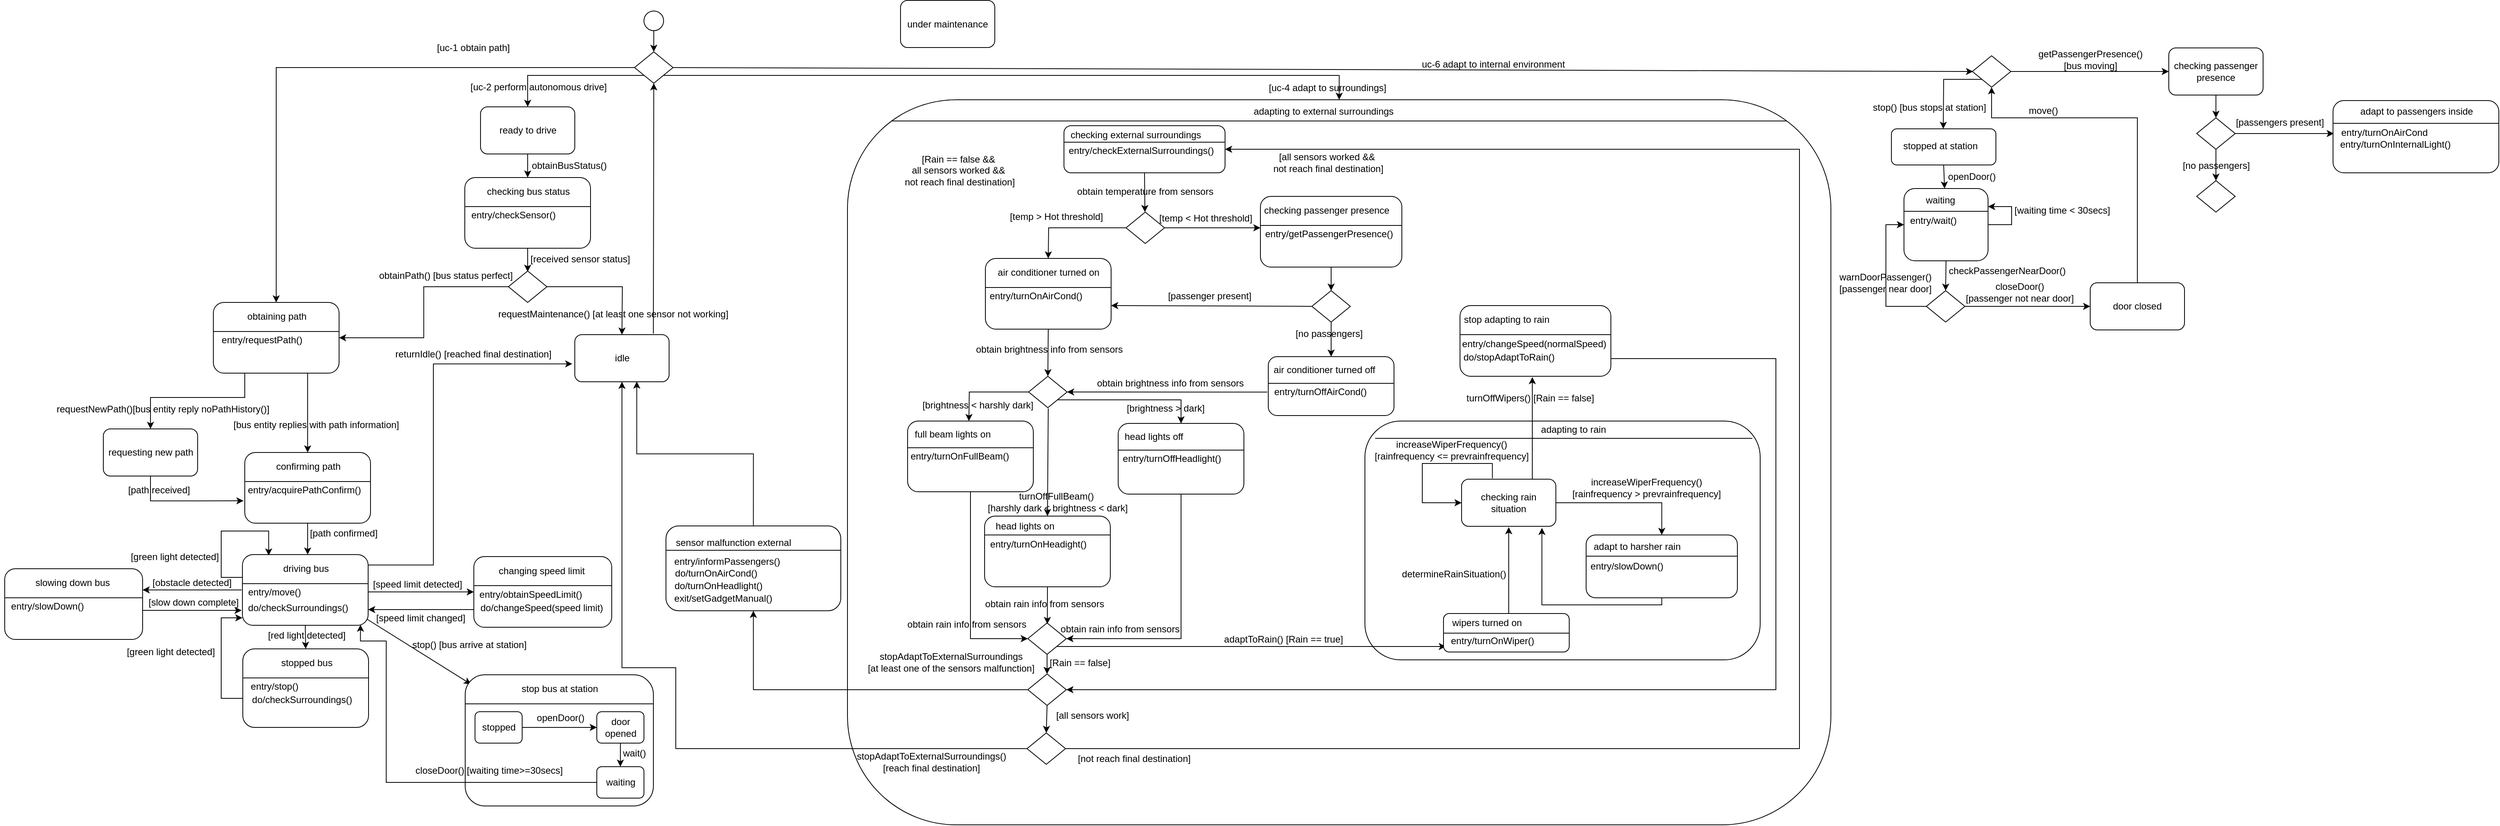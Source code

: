 <mxfile version="26.0.3">
  <diagram name="Page-1" id="r8O2QDhaZeve9ij8PzjR">
    <mxGraphModel dx="2017" dy="580" grid="1" gridSize="10" guides="1" tooltips="1" connect="1" arrows="0" fold="1" page="1" pageScale="1" pageWidth="850" pageHeight="1100" math="0" shadow="0">
      <root>
        <mxCell id="0" />
        <mxCell id="1" parent="0" />
        <mxCell id="Ov1vo18SGQD7W8dcJtKD-124" value="" style="rounded=1;whiteSpace=wrap;html=1;" vertex="1" parent="1">
          <mxGeometry x="418.5" y="137" width="1251.5" height="923" as="geometry" />
        </mxCell>
        <mxCell id="Ov1vo18SGQD7W8dcJtKD-121" value="" style="rounded=1;whiteSpace=wrap;html=1;" vertex="1" parent="1">
          <mxGeometry x="1077" y="546" width="503" height="304" as="geometry" />
        </mxCell>
        <mxCell id="Z0j3BM8eAVYjfzLfSYt4-2" value="" style="ellipse;whiteSpace=wrap;html=1;aspect=fixed;" parent="1" vertex="1">
          <mxGeometry x="159.5" y="24" width="25" height="25" as="geometry" />
        </mxCell>
        <mxCell id="Z0j3BM8eAVYjfzLfSYt4-3" value="" style="rhombus;whiteSpace=wrap;html=1;" parent="1" vertex="1">
          <mxGeometry x="147.5" y="76" width="49" height="40" as="geometry" />
        </mxCell>
        <mxCell id="Z0j3BM8eAVYjfzLfSYt4-4" value="" style="endArrow=classic;html=1;rounded=0;exitX=0;exitY=0.5;exitDx=0;exitDy=0;entryX=0.5;entryY=0;entryDx=0;entryDy=0;" parent="1" source="Z0j3BM8eAVYjfzLfSYt4-3" edge="1">
          <mxGeometry width="50" height="50" relative="1" as="geometry">
            <mxPoint x="61.5" y="226" as="sourcePoint" />
            <mxPoint x="-308.5" y="395" as="targetPoint" />
            <Array as="points">
              <mxPoint x="-308.5" y="96" />
            </Array>
          </mxGeometry>
        </mxCell>
        <mxCell id="Z0j3BM8eAVYjfzLfSYt4-5" value="[uc-1 obtain path]" style="text;html=1;align=center;verticalAlign=middle;resizable=0;points=[];autosize=1;strokeColor=none;fillColor=none;" parent="1" vertex="1">
          <mxGeometry x="-118.5" y="56" width="120" height="30" as="geometry" />
        </mxCell>
        <mxCell id="Z0j3BM8eAVYjfzLfSYt4-7" value="" style="endArrow=classic;html=1;rounded=0;exitX=0.25;exitY=1;exitDx=0;exitDy=0;edgeStyle=orthogonalEdgeStyle;" parent="1" source="Z0j3BM8eAVYjfzLfSYt4-43" edge="1">
          <mxGeometry width="50" height="50" relative="1" as="geometry">
            <mxPoint x="-309" y="485" as="sourcePoint" />
            <mxPoint x="-468.5" y="556" as="targetPoint" />
            <Array as="points">
              <mxPoint x="-348.5" y="516" />
              <mxPoint x="-468.5" y="516" />
            </Array>
          </mxGeometry>
        </mxCell>
        <mxCell id="Z0j3BM8eAVYjfzLfSYt4-8" value="requestNewPath()[bus entity reply noPathHistory()]" style="text;html=1;align=center;verticalAlign=middle;resizable=0;points=[];autosize=1;strokeColor=none;fillColor=none;" parent="1" vertex="1">
          <mxGeometry x="-598.5" y="516" width="290" height="30" as="geometry" />
        </mxCell>
        <mxCell id="Z0j3BM8eAVYjfzLfSYt4-10" value="" style="endArrow=classic;html=1;rounded=0;exitX=0;exitY=1;exitDx=0;exitDy=0;" parent="1" source="Z0j3BM8eAVYjfzLfSYt4-3" edge="1">
          <mxGeometry width="50" height="50" relative="1" as="geometry">
            <mxPoint x="41.5" y="246" as="sourcePoint" />
            <mxPoint x="11.5" y="146" as="targetPoint" />
            <Array as="points">
              <mxPoint x="11.5" y="106" />
            </Array>
          </mxGeometry>
        </mxCell>
        <mxCell id="Z0j3BM8eAVYjfzLfSYt4-11" value="[uc-2 perform autonomous drive]" style="text;html=1;align=center;verticalAlign=middle;resizable=0;points=[];autosize=1;strokeColor=none;fillColor=none;" parent="1" vertex="1">
          <mxGeometry x="-75.5" y="106" width="200" height="30" as="geometry" />
        </mxCell>
        <mxCell id="Z0j3BM8eAVYjfzLfSYt4-12" value="ready to drive" style="rounded=1;whiteSpace=wrap;html=1;" parent="1" vertex="1">
          <mxGeometry x="-48.5" y="146" width="120" height="60" as="geometry" />
        </mxCell>
        <mxCell id="Z0j3BM8eAVYjfzLfSYt4-13" value="" style="endArrow=classic;html=1;rounded=0;exitX=0.5;exitY=1;exitDx=0;exitDy=0;" parent="1" source="Z0j3BM8eAVYjfzLfSYt4-12" edge="1">
          <mxGeometry width="50" height="50" relative="1" as="geometry">
            <mxPoint x="41.5" y="266" as="sourcePoint" />
            <mxPoint x="11.5" y="236" as="targetPoint" />
          </mxGeometry>
        </mxCell>
        <mxCell id="Z0j3BM8eAVYjfzLfSYt4-14" value="" style="rounded=1;whiteSpace=wrap;html=1;" parent="1" vertex="1">
          <mxGeometry x="-68.5" y="236" width="160" height="90" as="geometry" />
        </mxCell>
        <mxCell id="Z0j3BM8eAVYjfzLfSYt4-15" value="" style="line;strokeWidth=1;fillColor=none;align=left;verticalAlign=middle;spacingTop=-1;spacingLeft=3;spacingRight=3;rotatable=0;labelPosition=right;points=[];portConstraint=eastwest;strokeColor=inherit;" parent="1" vertex="1">
          <mxGeometry x="-68.5" y="269" width="160" height="8" as="geometry" />
        </mxCell>
        <mxCell id="Z0j3BM8eAVYjfzLfSYt4-16" value="checking bus status" style="text;html=1;align=center;verticalAlign=middle;resizable=0;points=[];autosize=1;strokeColor=none;fillColor=none;" parent="1" vertex="1">
          <mxGeometry x="-53.5" y="239" width="130" height="30" as="geometry" />
        </mxCell>
        <mxCell id="Z0j3BM8eAVYjfzLfSYt4-17" value="obtainBusStatus()" style="text;html=1;align=center;verticalAlign=middle;resizable=0;points=[];autosize=1;strokeColor=none;fillColor=none;" parent="1" vertex="1">
          <mxGeometry x="3.5" y="206" width="120" height="30" as="geometry" />
        </mxCell>
        <mxCell id="Z0j3BM8eAVYjfzLfSYt4-18" value="entry/checkSensor()" style="text;html=1;align=center;verticalAlign=middle;resizable=0;points=[];autosize=1;strokeColor=none;fillColor=none;" parent="1" vertex="1">
          <mxGeometry x="-72.5" y="269" width="130" height="30" as="geometry" />
        </mxCell>
        <mxCell id="Z0j3BM8eAVYjfzLfSYt4-21" value="" style="endArrow=classic;html=1;rounded=0;exitX=0.5;exitY=1;exitDx=0;exitDy=0;entryX=0.5;entryY=0;entryDx=0;entryDy=0;" parent="1" source="Z0j3BM8eAVYjfzLfSYt4-14" edge="1">
          <mxGeometry width="50" height="50" relative="1" as="geometry">
            <mxPoint x="-198.5" y="336" as="sourcePoint" />
            <mxPoint x="11.5" y="356" as="targetPoint" />
          </mxGeometry>
        </mxCell>
        <mxCell id="Z0j3BM8eAVYjfzLfSYt4-22" value="[received sensor status]" style="text;html=1;align=center;verticalAlign=middle;resizable=0;points=[];autosize=1;strokeColor=none;fillColor=none;" parent="1" vertex="1">
          <mxGeometry x="2.5" y="325" width="150" height="30" as="geometry" />
        </mxCell>
        <mxCell id="Z0j3BM8eAVYjfzLfSYt4-23" value="" style="rhombus;whiteSpace=wrap;html=1;" parent="1" vertex="1">
          <mxGeometry x="-13" y="355" width="49" height="40" as="geometry" />
        </mxCell>
        <mxCell id="Z0j3BM8eAVYjfzLfSYt4-24" value="" style="endArrow=classic;html=1;rounded=0;edgeStyle=orthogonalEdgeStyle;exitX=1;exitY=0.5;exitDx=0;exitDy=0;" parent="1" source="Z0j3BM8eAVYjfzLfSYt4-23" edge="1">
          <mxGeometry width="50" height="50" relative="1" as="geometry">
            <mxPoint x="41.5" y="376" as="sourcePoint" />
            <mxPoint x="131.5" y="436" as="targetPoint" />
          </mxGeometry>
        </mxCell>
        <mxCell id="Z0j3BM8eAVYjfzLfSYt4-26" value="requestMaintenance() [at least one sensor not working]" style="text;html=1;align=center;verticalAlign=middle;resizable=0;points=[];autosize=1;strokeColor=none;fillColor=none;" parent="1" vertex="1">
          <mxGeometry x="-39.75" y="395" width="320" height="30" as="geometry" />
        </mxCell>
        <mxCell id="Z0j3BM8eAVYjfzLfSYt4-35" value="idle" style="rounded=1;whiteSpace=wrap;html=1;" parent="1" vertex="1">
          <mxGeometry x="71.5" y="436" width="120" height="60" as="geometry" />
        </mxCell>
        <mxCell id="Z0j3BM8eAVYjfzLfSYt4-39" value="" style="endArrow=classic;html=1;rounded=0;edgeStyle=orthogonalEdgeStyle;exitX=0;exitY=0.5;exitDx=0;exitDy=0;entryX=1;entryY=0.5;entryDx=0;entryDy=0;" parent="1" source="Z0j3BM8eAVYjfzLfSYt4-23" target="Z0j3BM8eAVYjfzLfSYt4-43" edge="1">
          <mxGeometry width="50" height="50" relative="1" as="geometry">
            <mxPoint x="46.5" y="385" as="sourcePoint" />
            <mxPoint x="-248.5" y="425" as="targetPoint" />
          </mxGeometry>
        </mxCell>
        <mxCell id="Z0j3BM8eAVYjfzLfSYt4-42" value="obtainPath() [bus status perfect]" style="text;html=1;align=center;verticalAlign=middle;resizable=0;points=[];autosize=1;strokeColor=none;fillColor=none;" parent="1" vertex="1">
          <mxGeometry x="-188.5" y="346" width="190" height="30" as="geometry" />
        </mxCell>
        <mxCell id="Z0j3BM8eAVYjfzLfSYt4-43" value="" style="rounded=1;whiteSpace=wrap;html=1;" parent="1" vertex="1">
          <mxGeometry x="-388.5" y="395" width="160" height="90" as="geometry" />
        </mxCell>
        <mxCell id="Z0j3BM8eAVYjfzLfSYt4-44" value="" style="line;strokeWidth=1;fillColor=none;align=left;verticalAlign=middle;spacingTop=-1;spacingLeft=3;spacingRight=3;rotatable=0;labelPosition=right;points=[];portConstraint=eastwest;strokeColor=inherit;" parent="1" vertex="1">
          <mxGeometry x="-388.5" y="428" width="160" height="8" as="geometry" />
        </mxCell>
        <mxCell id="Z0j3BM8eAVYjfzLfSYt4-45" value="obtaining path" style="text;html=1;align=center;verticalAlign=middle;resizable=0;points=[];autosize=1;strokeColor=none;fillColor=none;" parent="1" vertex="1">
          <mxGeometry x="-358.5" y="398" width="100" height="30" as="geometry" />
        </mxCell>
        <mxCell id="Z0j3BM8eAVYjfzLfSYt4-46" value="entry/requestPath()" style="text;html=1;align=center;verticalAlign=middle;resizable=0;points=[];autosize=1;strokeColor=none;fillColor=none;" parent="1" vertex="1">
          <mxGeometry x="-392.5" y="428" width="130" height="30" as="geometry" />
        </mxCell>
        <mxCell id="Z0j3BM8eAVYjfzLfSYt4-47" value="requesting new path" style="rounded=1;whiteSpace=wrap;html=1;" parent="1" vertex="1">
          <mxGeometry x="-528.5" y="556" width="120" height="60" as="geometry" />
        </mxCell>
        <mxCell id="Z0j3BM8eAVYjfzLfSYt4-48" value="" style="endArrow=classic;html=1;rounded=0;exitX=0.75;exitY=1;exitDx=0;exitDy=0;edgeStyle=orthogonalEdgeStyle;" parent="1" source="Z0j3BM8eAVYjfzLfSYt4-43" edge="1">
          <mxGeometry width="50" height="50" relative="1" as="geometry">
            <mxPoint x="-328.5" y="626" as="sourcePoint" />
            <mxPoint x="-268.5" y="586" as="targetPoint" />
          </mxGeometry>
        </mxCell>
        <mxCell id="Z0j3BM8eAVYjfzLfSYt4-49" value="[bus entity replies with path information]" style="text;html=1;align=center;verticalAlign=middle;resizable=0;points=[];autosize=1;strokeColor=none;fillColor=none;" parent="1" vertex="1">
          <mxGeometry x="-373.5" y="536" width="230" height="30" as="geometry" />
        </mxCell>
        <mxCell id="Z0j3BM8eAVYjfzLfSYt4-51" value="" style="rounded=1;whiteSpace=wrap;html=1;" parent="1" vertex="1">
          <mxGeometry x="-348.5" y="586" width="160" height="90" as="geometry" />
        </mxCell>
        <mxCell id="Z0j3BM8eAVYjfzLfSYt4-52" value="" style="line;strokeWidth=1;fillColor=none;align=left;verticalAlign=middle;spacingTop=-1;spacingLeft=3;spacingRight=3;rotatable=0;labelPosition=right;points=[];portConstraint=eastwest;strokeColor=inherit;" parent="1" vertex="1">
          <mxGeometry x="-348.5" y="619" width="160" height="8" as="geometry" />
        </mxCell>
        <mxCell id="Z0j3BM8eAVYjfzLfSYt4-53" value="confirming path" style="text;html=1;align=center;verticalAlign=middle;resizable=0;points=[];autosize=1;strokeColor=none;fillColor=none;" parent="1" vertex="1">
          <mxGeometry x="-323.5" y="589" width="110" height="30" as="geometry" />
        </mxCell>
        <mxCell id="Z0j3BM8eAVYjfzLfSYt4-54" value="entry/acquirePathConfirm()" style="text;html=1;align=center;verticalAlign=middle;resizable=0;points=[];autosize=1;strokeColor=none;fillColor=none;" parent="1" vertex="1">
          <mxGeometry x="-358.5" y="619" width="170" height="30" as="geometry" />
        </mxCell>
        <mxCell id="Z0j3BM8eAVYjfzLfSYt4-56" value="" style="endArrow=classic;html=1;rounded=0;entryX=-0.01;entryY=0.684;entryDx=0;entryDy=0;entryPerimeter=0;exitX=0.5;exitY=1;exitDx=0;exitDy=0;edgeStyle=orthogonalEdgeStyle;" parent="1" source="Z0j3BM8eAVYjfzLfSYt4-47" target="Z0j3BM8eAVYjfzLfSYt4-51" edge="1">
          <mxGeometry width="50" height="50" relative="1" as="geometry">
            <mxPoint x="-578.5" y="776" as="sourcePoint" />
            <mxPoint x="-528.5" y="726" as="targetPoint" />
          </mxGeometry>
        </mxCell>
        <mxCell id="Z0j3BM8eAVYjfzLfSYt4-57" value="[path received]" style="text;html=1;align=center;verticalAlign=middle;resizable=0;points=[];autosize=1;strokeColor=none;fillColor=none;" parent="1" vertex="1">
          <mxGeometry x="-508.5" y="619" width="100" height="30" as="geometry" />
        </mxCell>
        <mxCell id="Z0j3BM8eAVYjfzLfSYt4-58" value="" style="endArrow=classic;html=1;rounded=0;exitX=0.5;exitY=1;exitDx=0;exitDy=0;" parent="1" source="Z0j3BM8eAVYjfzLfSYt4-51" edge="1">
          <mxGeometry width="50" height="50" relative="1" as="geometry">
            <mxPoint x="-368.5" y="736" as="sourcePoint" />
            <mxPoint x="-268.5" y="716" as="targetPoint" />
          </mxGeometry>
        </mxCell>
        <mxCell id="Z0j3BM8eAVYjfzLfSYt4-59" value="[path confirmed]" style="text;html=1;align=center;verticalAlign=middle;resizable=0;points=[];autosize=1;strokeColor=none;fillColor=none;" parent="1" vertex="1">
          <mxGeometry x="-278.5" y="674" width="110" height="30" as="geometry" />
        </mxCell>
        <mxCell id="Z0j3BM8eAVYjfzLfSYt4-62" value="" style="rounded=1;whiteSpace=wrap;html=1;" parent="1" vertex="1">
          <mxGeometry x="-351.5" y="716" width="160" height="90" as="geometry" />
        </mxCell>
        <mxCell id="Z0j3BM8eAVYjfzLfSYt4-63" value="" style="line;strokeWidth=1;fillColor=none;align=left;verticalAlign=middle;spacingTop=-1;spacingLeft=3;spacingRight=3;rotatable=0;labelPosition=right;points=[];portConstraint=eastwest;strokeColor=inherit;" parent="1" vertex="1">
          <mxGeometry x="-351.5" y="749" width="160" height="8" as="geometry" />
        </mxCell>
        <mxCell id="Z0j3BM8eAVYjfzLfSYt4-64" value="driving bus" style="text;html=1;align=center;verticalAlign=middle;resizable=0;points=[];autosize=1;strokeColor=none;fillColor=none;" parent="1" vertex="1">
          <mxGeometry x="-311.5" y="719" width="80" height="30" as="geometry" />
        </mxCell>
        <mxCell id="Z0j3BM8eAVYjfzLfSYt4-65" value="entry/move()" style="text;html=1;align=center;verticalAlign=middle;resizable=0;points=[];autosize=1;strokeColor=none;fillColor=none;" parent="1" vertex="1">
          <mxGeometry x="-356.5" y="749" width="90" height="30" as="geometry" />
        </mxCell>
        <mxCell id="Z0j3BM8eAVYjfzLfSYt4-66" value="do/checkSurroundings()" style="text;html=1;align=center;verticalAlign=middle;resizable=0;points=[];autosize=1;strokeColor=none;fillColor=none;" parent="1" vertex="1">
          <mxGeometry x="-356.5" y="768.5" width="150" height="30" as="geometry" />
        </mxCell>
        <mxCell id="Z0j3BM8eAVYjfzLfSYt4-67" value="" style="endArrow=classic;html=1;rounded=0;exitX=0;exitY=0.5;exitDx=0;exitDy=0;edgeStyle=orthogonalEdgeStyle;entryX=0.209;entryY=0.013;entryDx=0;entryDy=0;entryPerimeter=0;" parent="1" target="Z0j3BM8eAVYjfzLfSYt4-62" edge="1">
          <mxGeometry width="50" height="50" relative="1" as="geometry">
            <mxPoint x="-351.5" y="745" as="sourcePoint" />
            <mxPoint x="-318.06" y="705.64" as="targetPoint" />
            <Array as="points">
              <mxPoint x="-378.5" y="745" />
              <mxPoint x="-378.5" y="686" />
              <mxPoint x="-318.5" y="686" />
            </Array>
          </mxGeometry>
        </mxCell>
        <mxCell id="Z0j3BM8eAVYjfzLfSYt4-69" value="[green light detected]" style="text;html=1;align=center;verticalAlign=middle;resizable=0;points=[];autosize=1;strokeColor=none;fillColor=none;" parent="1" vertex="1">
          <mxGeometry x="-508.5" y="704" width="140" height="30" as="geometry" />
        </mxCell>
        <mxCell id="Z0j3BM8eAVYjfzLfSYt4-78" value="" style="rounded=1;whiteSpace=wrap;html=1;" parent="1" vertex="1">
          <mxGeometry x="-351" y="836" width="160" height="100" as="geometry" />
        </mxCell>
        <mxCell id="Z0j3BM8eAVYjfzLfSYt4-79" value="" style="line;strokeWidth=1;fillColor=none;align=left;verticalAlign=middle;spacingTop=-1;spacingLeft=3;spacingRight=3;rotatable=0;labelPosition=right;points=[];portConstraint=eastwest;strokeColor=inherit;" parent="1" vertex="1">
          <mxGeometry x="-351" y="869" width="160" height="8" as="geometry" />
        </mxCell>
        <mxCell id="Z0j3BM8eAVYjfzLfSYt4-80" value="stopped bus" style="text;html=1;align=center;verticalAlign=middle;resizable=0;points=[];autosize=1;strokeColor=none;fillColor=none;" parent="1" vertex="1">
          <mxGeometry x="-315" y="839" width="90" height="30" as="geometry" />
        </mxCell>
        <mxCell id="Z0j3BM8eAVYjfzLfSYt4-81" value="entry/stop()" style="text;html=1;align=center;verticalAlign=middle;resizable=0;points=[];autosize=1;strokeColor=none;fillColor=none;" parent="1" vertex="1">
          <mxGeometry x="-351" y="869" width="80" height="30" as="geometry" />
        </mxCell>
        <mxCell id="Z0j3BM8eAVYjfzLfSYt4-82" value="do/checkSurroundings()" style="text;html=1;align=center;verticalAlign=middle;resizable=0;points=[];autosize=1;strokeColor=none;fillColor=none;" parent="1" vertex="1">
          <mxGeometry x="-351.5" y="886" width="150" height="30" as="geometry" />
        </mxCell>
        <mxCell id="Z0j3BM8eAVYjfzLfSYt4-83" value="" style="endArrow=classic;html=1;rounded=0;exitX=0.5;exitY=1;exitDx=0;exitDy=0;entryX=0.5;entryY=0;entryDx=0;entryDy=0;" parent="1" source="Z0j3BM8eAVYjfzLfSYt4-62" target="Z0j3BM8eAVYjfzLfSYt4-78" edge="1">
          <mxGeometry width="50" height="50" relative="1" as="geometry">
            <mxPoint x="-458.5" y="866" as="sourcePoint" />
            <mxPoint x="-408.5" y="816" as="targetPoint" />
          </mxGeometry>
        </mxCell>
        <mxCell id="Z0j3BM8eAVYjfzLfSYt4-84" value="[red light detected]" style="text;html=1;align=center;verticalAlign=middle;resizable=0;points=[];autosize=1;strokeColor=none;fillColor=none;" parent="1" vertex="1">
          <mxGeometry x="-330" y="804" width="120" height="30" as="geometry" />
        </mxCell>
        <mxCell id="Z0j3BM8eAVYjfzLfSYt4-86" value="" style="endArrow=classic;html=1;rounded=0;exitX=0;exitY=0.5;exitDx=0;exitDy=0;edgeStyle=orthogonalEdgeStyle;entryX=0;entryY=0.75;entryDx=0;entryDy=0;" parent="1" edge="1">
          <mxGeometry width="50" height="50" relative="1" as="geometry">
            <mxPoint x="-351" y="899" as="sourcePoint" />
            <mxPoint x="-351.5" y="796.5" as="targetPoint" />
            <Array as="points">
              <mxPoint x="-378.5" y="899" />
              <mxPoint x="-378.5" y="797" />
            </Array>
          </mxGeometry>
        </mxCell>
        <mxCell id="Z0j3BM8eAVYjfzLfSYt4-87" value="[green light detected]" style="text;html=1;align=center;verticalAlign=middle;resizable=0;points=[];autosize=1;strokeColor=none;fillColor=none;" parent="1" vertex="1">
          <mxGeometry x="-513.5" y="825" width="140" height="30" as="geometry" />
        </mxCell>
        <mxCell id="Z0j3BM8eAVYjfzLfSYt4-89" value="" style="rounded=1;whiteSpace=wrap;html=1;" parent="1" vertex="1">
          <mxGeometry x="-57" y="718.5" width="175.5" height="90" as="geometry" />
        </mxCell>
        <mxCell id="Z0j3BM8eAVYjfzLfSYt4-90" value="" style="line;strokeWidth=1;fillColor=none;align=left;verticalAlign=middle;spacingTop=-1;spacingLeft=3;spacingRight=3;rotatable=0;labelPosition=right;points=[];portConstraint=eastwest;strokeColor=inherit;" parent="1" vertex="1">
          <mxGeometry x="-57" y="751.5" width="175.5" height="8" as="geometry" />
        </mxCell>
        <mxCell id="Z0j3BM8eAVYjfzLfSYt4-91" value="changing speed limit" style="text;html=1;align=center;verticalAlign=middle;resizable=0;points=[];autosize=1;strokeColor=none;fillColor=none;" parent="1" vertex="1">
          <mxGeometry x="-36" y="721.5" width="130" height="30" as="geometry" />
        </mxCell>
        <mxCell id="Z0j3BM8eAVYjfzLfSYt4-92" value="entry/obtainSpeedLimit()" style="text;html=1;align=center;verticalAlign=middle;resizable=0;points=[];autosize=1;strokeColor=none;fillColor=none;" parent="1" vertex="1">
          <mxGeometry x="-60" y="751.5" width="150" height="30" as="geometry" />
        </mxCell>
        <mxCell id="Z0j3BM8eAVYjfzLfSYt4-93" value="" style="endArrow=classic;html=1;rounded=0;exitX=1;exitY=0.5;exitDx=0;exitDy=0;entryX=0;entryY=0.5;entryDx=0;entryDy=0;" parent="1" target="Z0j3BM8eAVYjfzLfSYt4-89" edge="1">
          <mxGeometry width="50" height="50" relative="1" as="geometry">
            <mxPoint x="-191.5" y="763.5" as="sourcePoint" />
            <mxPoint x="-101.5" y="848.5" as="targetPoint" />
          </mxGeometry>
        </mxCell>
        <mxCell id="Z0j3BM8eAVYjfzLfSYt4-94" value="[speed limit detected]" style="text;html=1;align=center;verticalAlign=middle;resizable=0;points=[];autosize=1;strokeColor=none;fillColor=none;" parent="1" vertex="1">
          <mxGeometry x="-199" y="738.5" width="140" height="30" as="geometry" />
        </mxCell>
        <mxCell id="Z0j3BM8eAVYjfzLfSYt4-95" value="do/changeSpeed(speed limit)" style="text;html=1;align=center;verticalAlign=middle;resizable=0;points=[];autosize=1;strokeColor=none;fillColor=none;" parent="1" vertex="1">
          <mxGeometry x="-61.5" y="768.5" width="180" height="30" as="geometry" />
        </mxCell>
        <mxCell id="Z0j3BM8eAVYjfzLfSYt4-97" value="" style="endArrow=classic;html=1;rounded=0;exitX=0;exitY=0.75;exitDx=0;exitDy=0;entryX=1;entryY=0.75;entryDx=0;entryDy=0;" parent="1" source="Z0j3BM8eAVYjfzLfSYt4-89" edge="1">
          <mxGeometry width="50" height="50" relative="1" as="geometry">
            <mxPoint x="-111.5" y="828.5" as="sourcePoint" />
            <mxPoint x="-191.5" y="786" as="targetPoint" />
          </mxGeometry>
        </mxCell>
        <mxCell id="Z0j3BM8eAVYjfzLfSYt4-98" value="[speed limit changed]" style="text;html=1;align=center;verticalAlign=middle;resizable=0;points=[];autosize=1;strokeColor=none;fillColor=none;" parent="1" vertex="1">
          <mxGeometry x="-195.5" y="781.5" width="140" height="30" as="geometry" />
        </mxCell>
        <mxCell id="Z0j3BM8eAVYjfzLfSYt4-100" value="" style="rounded=1;whiteSpace=wrap;html=1;" parent="1" vertex="1">
          <mxGeometry x="-654" y="734" width="175.5" height="90" as="geometry" />
        </mxCell>
        <mxCell id="Z0j3BM8eAVYjfzLfSYt4-101" value="" style="line;strokeWidth=1;fillColor=none;align=left;verticalAlign=middle;spacingTop=-1;spacingLeft=3;spacingRight=3;rotatable=0;labelPosition=right;points=[];portConstraint=eastwest;strokeColor=inherit;" parent="1" vertex="1">
          <mxGeometry x="-654" y="767" width="175.5" height="8" as="geometry" />
        </mxCell>
        <mxCell id="Z0j3BM8eAVYjfzLfSYt4-102" value="slowing down bus" style="text;html=1;align=center;verticalAlign=middle;resizable=0;points=[];autosize=1;strokeColor=none;fillColor=none;" parent="1" vertex="1">
          <mxGeometry x="-628" y="737" width="120" height="30" as="geometry" />
        </mxCell>
        <mxCell id="Z0j3BM8eAVYjfzLfSYt4-103" value="entry/slowDown()" style="text;html=1;align=center;verticalAlign=middle;resizable=0;points=[];autosize=1;strokeColor=none;fillColor=none;" parent="1" vertex="1">
          <mxGeometry x="-660" y="767" width="120" height="30" as="geometry" />
        </mxCell>
        <mxCell id="Z0j3BM8eAVYjfzLfSYt4-105" value="" style="endArrow=classic;html=1;rounded=0;entryX=1;entryY=0.625;entryDx=0;entryDy=0;entryPerimeter=0;" parent="1" edge="1">
          <mxGeometry width="50" height="50" relative="1" as="geometry">
            <mxPoint x="-352.5" y="761" as="sourcePoint" />
            <mxPoint x="-478.5" y="761" as="targetPoint" />
          </mxGeometry>
        </mxCell>
        <mxCell id="Z0j3BM8eAVYjfzLfSYt4-106" value="[obstacle detected]" style="text;html=1;align=center;verticalAlign=middle;resizable=0;points=[];autosize=1;strokeColor=none;fillColor=none;" parent="1" vertex="1">
          <mxGeometry x="-476.5" y="736.5" width="120" height="30" as="geometry" />
        </mxCell>
        <mxCell id="Z0j3BM8eAVYjfzLfSYt4-107" value="" style="endArrow=none;html=1;rounded=0;entryX=1;entryY=0.625;entryDx=0;entryDy=0;entryPerimeter=0;endFill=0;startArrow=classic;startFill=1;" parent="1" edge="1">
          <mxGeometry width="50" height="50" relative="1" as="geometry">
            <mxPoint x="-352.5" y="787" as="sourcePoint" />
            <mxPoint x="-478.5" y="787" as="targetPoint" />
          </mxGeometry>
        </mxCell>
        <mxCell id="Z0j3BM8eAVYjfzLfSYt4-108" value="[slow down complete]" style="text;html=1;align=center;verticalAlign=middle;resizable=0;points=[];autosize=1;strokeColor=none;fillColor=none;" parent="1" vertex="1">
          <mxGeometry x="-484.5" y="761.5" width="140" height="30" as="geometry" />
        </mxCell>
        <mxCell id="Z0j3BM8eAVYjfzLfSYt4-109" value="" style="endArrow=classic;html=1;rounded=0;exitX=0.989;exitY=0.911;exitDx=0;exitDy=0;exitPerimeter=0;entryX=0.031;entryY=0.072;entryDx=0;entryDy=0;entryPerimeter=0;" parent="1" source="Z0j3BM8eAVYjfzLfSYt4-62" target="Z0j3BM8eAVYjfzLfSYt4-111" edge="1">
          <mxGeometry width="50" height="50" relative="1" as="geometry">
            <mxPoint x="-8.5" y="926" as="sourcePoint" />
            <mxPoint x="-68.5" y="876" as="targetPoint" />
          </mxGeometry>
        </mxCell>
        <mxCell id="Z0j3BM8eAVYjfzLfSYt4-110" value="stop() [bus arrive at station]" style="text;html=1;align=center;verticalAlign=middle;resizable=0;points=[];autosize=1;strokeColor=none;fillColor=none;" parent="1" vertex="1">
          <mxGeometry x="-148.5" y="816" width="170" height="30" as="geometry" />
        </mxCell>
        <mxCell id="Z0j3BM8eAVYjfzLfSYt4-111" value="" style="rounded=1;whiteSpace=wrap;html=1;" parent="1" vertex="1">
          <mxGeometry x="-68" y="869" width="239.5" height="167" as="geometry" />
        </mxCell>
        <mxCell id="Z0j3BM8eAVYjfzLfSYt4-112" value="" style="line;strokeWidth=1;fillColor=none;align=left;verticalAlign=middle;spacingTop=-1;spacingLeft=3;spacingRight=3;rotatable=0;labelPosition=right;points=[];portConstraint=eastwest;strokeColor=inherit;" parent="1" vertex="1">
          <mxGeometry x="-68" y="902" width="239.5" height="8" as="geometry" />
        </mxCell>
        <mxCell id="Z0j3BM8eAVYjfzLfSYt4-113" value="stop bus at station" style="text;html=1;align=center;verticalAlign=middle;resizable=0;points=[];autosize=1;strokeColor=none;fillColor=none;" parent="1" vertex="1">
          <mxGeometry x="-8" y="872" width="120" height="30" as="geometry" />
        </mxCell>
        <mxCell id="Z0j3BM8eAVYjfzLfSYt4-114" value="openDoor()" style="text;html=1;align=center;verticalAlign=middle;resizable=0;points=[];autosize=1;strokeColor=none;fillColor=none;" parent="1" vertex="1">
          <mxGeometry x="12.75" y="909" width="80" height="30" as="geometry" />
        </mxCell>
        <mxCell id="Z0j3BM8eAVYjfzLfSYt4-115" value="wait()" style="text;html=1;align=center;verticalAlign=middle;resizable=0;points=[];autosize=1;strokeColor=none;fillColor=none;" parent="1" vertex="1">
          <mxGeometry x="121.5" y="954" width="50" height="30" as="geometry" />
        </mxCell>
        <mxCell id="Z0j3BM8eAVYjfzLfSYt4-116" value="stopped" style="rounded=1;whiteSpace=wrap;html=1;" parent="1" vertex="1">
          <mxGeometry x="-55.5" y="916" width="60" height="40" as="geometry" />
        </mxCell>
        <mxCell id="Z0j3BM8eAVYjfzLfSYt4-117" value="door opened" style="rounded=1;whiteSpace=wrap;html=1;" parent="1" vertex="1">
          <mxGeometry x="99.5" y="916" width="60" height="40" as="geometry" />
        </mxCell>
        <mxCell id="Z0j3BM8eAVYjfzLfSYt4-118" value="" style="endArrow=classic;html=1;rounded=0;exitX=1;exitY=0.5;exitDx=0;exitDy=0;entryX=0;entryY=0.5;entryDx=0;entryDy=0;" parent="1" source="Z0j3BM8eAVYjfzLfSYt4-116" target="Z0j3BM8eAVYjfzLfSYt4-117" edge="1">
          <mxGeometry width="50" height="50" relative="1" as="geometry">
            <mxPoint x="-148.5" y="1056" as="sourcePoint" />
            <mxPoint x="-98.5" y="1006" as="targetPoint" />
          </mxGeometry>
        </mxCell>
        <mxCell id="Z0j3BM8eAVYjfzLfSYt4-119" value="waiting" style="rounded=1;whiteSpace=wrap;html=1;" parent="1" vertex="1">
          <mxGeometry x="99.5" y="986" width="60" height="40" as="geometry" />
        </mxCell>
        <mxCell id="Z0j3BM8eAVYjfzLfSYt4-120" value="" style="endArrow=classic;html=1;rounded=0;exitX=0.5;exitY=1;exitDx=0;exitDy=0;" parent="1" source="Z0j3BM8eAVYjfzLfSYt4-117" target="Z0j3BM8eAVYjfzLfSYt4-119" edge="1">
          <mxGeometry width="50" height="50" relative="1" as="geometry">
            <mxPoint x="-108.5" y="1086" as="sourcePoint" />
            <mxPoint x="-58.5" y="1036" as="targetPoint" />
          </mxGeometry>
        </mxCell>
        <mxCell id="Z0j3BM8eAVYjfzLfSYt4-121" value="" style="endArrow=classic;html=1;rounded=0;exitX=0;exitY=0.5;exitDx=0;exitDy=0;entryX=0.939;entryY=0.991;entryDx=0;entryDy=0;entryPerimeter=0;edgeStyle=orthogonalEdgeStyle;" parent="1" source="Z0j3BM8eAVYjfzLfSYt4-119" target="Z0j3BM8eAVYjfzLfSYt4-62" edge="1">
          <mxGeometry width="50" height="50" relative="1" as="geometry">
            <mxPoint x="-158.5" y="1056" as="sourcePoint" />
            <mxPoint x="-148.5" y="886" as="targetPoint" />
            <Array as="points">
              <mxPoint x="-168.5" y="1006" />
              <mxPoint x="-168.5" y="826" />
              <mxPoint x="-201.5" y="826" />
            </Array>
          </mxGeometry>
        </mxCell>
        <mxCell id="Z0j3BM8eAVYjfzLfSYt4-123" value="closeDoor() [waiting time&amp;gt;=30secs]" style="text;html=1;align=center;verticalAlign=middle;resizable=0;points=[];autosize=1;strokeColor=none;fillColor=none;" parent="1" vertex="1">
          <mxGeometry x="-143.5" y="976" width="210" height="30" as="geometry" />
        </mxCell>
        <mxCell id="Z0j3BM8eAVYjfzLfSYt4-124" value="" style="endArrow=classic;html=1;rounded=0;exitX=0.999;exitY=0.147;exitDx=0;exitDy=0;exitPerimeter=0;entryX=-0.027;entryY=0.62;entryDx=0;entryDy=0;entryPerimeter=0;edgeStyle=orthogonalEdgeStyle;" parent="1" source="Z0j3BM8eAVYjfzLfSYt4-62" target="Z0j3BM8eAVYjfzLfSYt4-35" edge="1">
          <mxGeometry width="50" height="50" relative="1" as="geometry">
            <mxPoint x="-78.5" y="616" as="sourcePoint" />
            <mxPoint x="-28.5" y="566" as="targetPoint" />
            <Array as="points">
              <mxPoint x="-108.5" y="729" />
              <mxPoint x="-108.5" y="473" />
            </Array>
          </mxGeometry>
        </mxCell>
        <mxCell id="Z0j3BM8eAVYjfzLfSYt4-125" value="returnIdle() [reached final destination]" style="text;html=1;align=center;verticalAlign=middle;resizable=0;points=[];autosize=1;strokeColor=none;fillColor=none;" parent="1" vertex="1">
          <mxGeometry x="-168.5" y="446" width="220" height="30" as="geometry" />
        </mxCell>
        <mxCell id="Ov1vo18SGQD7W8dcJtKD-1" value="" style="endArrow=classic;html=1;rounded=0;exitX=1;exitY=1;exitDx=0;exitDy=0;edgeStyle=orthogonalEdgeStyle;entryX=0.5;entryY=0;entryDx=0;entryDy=0;" edge="1" parent="1" source="Z0j3BM8eAVYjfzLfSYt4-3" target="Ov1vo18SGQD7W8dcJtKD-124">
          <mxGeometry width="50" height="50" relative="1" as="geometry">
            <mxPoint x="540" y="160" as="sourcePoint" />
            <mxPoint x="880" y="130" as="targetPoint" />
          </mxGeometry>
        </mxCell>
        <mxCell id="Ov1vo18SGQD7W8dcJtKD-3" value="[uc-4 adapt to surroundings]" style="text;html=1;align=center;verticalAlign=middle;resizable=0;points=[];autosize=1;strokeColor=none;fillColor=none;" vertex="1" parent="1">
          <mxGeometry x="944" y="107" width="170" height="30" as="geometry" />
        </mxCell>
        <mxCell id="Ov1vo18SGQD7W8dcJtKD-4" value="" style="rounded=1;whiteSpace=wrap;html=1;" vertex="1" parent="1">
          <mxGeometry x="694" y="170" width="205" height="60" as="geometry" />
        </mxCell>
        <mxCell id="Ov1vo18SGQD7W8dcJtKD-5" value="" style="line;strokeWidth=1;fillColor=none;align=left;verticalAlign=middle;spacingTop=-1;spacingLeft=3;spacingRight=3;rotatable=0;labelPosition=right;points=[];portConstraint=eastwest;strokeColor=inherit;" vertex="1" parent="1">
          <mxGeometry x="694" y="187" width="205" height="8" as="geometry" />
        </mxCell>
        <mxCell id="Ov1vo18SGQD7W8dcJtKD-6" value="checking external surroundings" style="text;html=1;align=center;verticalAlign=middle;resizable=0;points=[];autosize=1;strokeColor=none;fillColor=none;" vertex="1" parent="1">
          <mxGeometry x="690" y="167" width="190" height="30" as="geometry" />
        </mxCell>
        <mxCell id="Ov1vo18SGQD7W8dcJtKD-7" value="entry/checkExternalSurroundings()" style="text;html=1;align=center;verticalAlign=middle;resizable=0;points=[];autosize=1;strokeColor=none;fillColor=none;" vertex="1" parent="1">
          <mxGeometry x="687" y="187" width="210" height="30" as="geometry" />
        </mxCell>
        <mxCell id="Ov1vo18SGQD7W8dcJtKD-8" value="" style="endArrow=classic;html=1;rounded=0;exitX=0.5;exitY=1;exitDx=0;exitDy=0;" edge="1" parent="1" source="Ov1vo18SGQD7W8dcJtKD-4">
          <mxGeometry width="50" height="50" relative="1" as="geometry">
            <mxPoint x="814" y="320" as="sourcePoint" />
            <mxPoint x="797" y="280" as="targetPoint" />
          </mxGeometry>
        </mxCell>
        <mxCell id="Ov1vo18SGQD7W8dcJtKD-10" value="obtain temperature from sensors" style="text;html=1;align=center;verticalAlign=middle;resizable=0;points=[];autosize=1;strokeColor=none;fillColor=none;" vertex="1" parent="1">
          <mxGeometry x="697" y="239" width="200" height="30" as="geometry" />
        </mxCell>
        <mxCell id="Ov1vo18SGQD7W8dcJtKD-11" value="" style="rhombus;whiteSpace=wrap;html=1;" vertex="1" parent="1">
          <mxGeometry x="773" y="280" width="49" height="40" as="geometry" />
        </mxCell>
        <mxCell id="Ov1vo18SGQD7W8dcJtKD-12" value="" style="endArrow=classic;html=1;rounded=0;exitX=0;exitY=0.5;exitDx=0;exitDy=0;entryX=0.5;entryY=0;entryDx=0;entryDy=0;edgeStyle=orthogonalEdgeStyle;" edge="1" parent="1" source="Ov1vo18SGQD7W8dcJtKD-11">
          <mxGeometry width="50" height="50" relative="1" as="geometry">
            <mxPoint x="624" y="320" as="sourcePoint" />
            <mxPoint x="674" y="339" as="targetPoint" />
          </mxGeometry>
        </mxCell>
        <mxCell id="Ov1vo18SGQD7W8dcJtKD-14" value="[temp &amp;lt; Hot threshold]" style="text;html=1;align=center;verticalAlign=middle;resizable=0;points=[];autosize=1;strokeColor=none;fillColor=none;" vertex="1" parent="1">
          <mxGeometry x="804" y="273" width="140" height="30" as="geometry" />
        </mxCell>
        <mxCell id="Ov1vo18SGQD7W8dcJtKD-15" value="" style="rounded=1;whiteSpace=wrap;html=1;" vertex="1" parent="1">
          <mxGeometry x="594" y="339" width="160" height="90" as="geometry" />
        </mxCell>
        <mxCell id="Ov1vo18SGQD7W8dcJtKD-16" value="" style="line;strokeWidth=1;fillColor=none;align=left;verticalAlign=middle;spacingTop=-1;spacingLeft=3;spacingRight=3;rotatable=0;labelPosition=right;points=[];portConstraint=eastwest;strokeColor=inherit;" vertex="1" parent="1">
          <mxGeometry x="594" y="372" width="160" height="8" as="geometry" />
        </mxCell>
        <mxCell id="Ov1vo18SGQD7W8dcJtKD-17" value="air conditioner turned on" style="text;html=1;align=center;verticalAlign=middle;resizable=0;points=[];autosize=1;strokeColor=none;fillColor=none;" vertex="1" parent="1">
          <mxGeometry x="599" y="342" width="150" height="30" as="geometry" />
        </mxCell>
        <mxCell id="Ov1vo18SGQD7W8dcJtKD-18" value="entry/turnOnAirCond()" style="text;html=1;align=center;verticalAlign=middle;resizable=0;points=[];autosize=1;strokeColor=none;fillColor=none;" vertex="1" parent="1">
          <mxGeometry x="588" y="372" width="140" height="30" as="geometry" />
        </mxCell>
        <mxCell id="Ov1vo18SGQD7W8dcJtKD-20" value="" style="endArrow=classic;html=1;rounded=0;exitX=1;exitY=0.5;exitDx=0;exitDy=0;" edge="1" parent="1" source="Ov1vo18SGQD7W8dcJtKD-11">
          <mxGeometry width="50" height="50" relative="1" as="geometry">
            <mxPoint x="854" y="430" as="sourcePoint" />
            <mxPoint x="944" y="300" as="targetPoint" />
          </mxGeometry>
        </mxCell>
        <mxCell id="Ov1vo18SGQD7W8dcJtKD-21" value="" style="rounded=1;whiteSpace=wrap;html=1;" vertex="1" parent="1">
          <mxGeometry x="944" y="260" width="180" height="90" as="geometry" />
        </mxCell>
        <mxCell id="Ov1vo18SGQD7W8dcJtKD-22" value="" style="line;strokeWidth=1;fillColor=none;align=left;verticalAlign=middle;spacingTop=-1;spacingLeft=3;spacingRight=3;rotatable=0;labelPosition=right;points=[];portConstraint=eastwest;strokeColor=inherit;" vertex="1" parent="1">
          <mxGeometry x="944" y="293" width="180" height="8" as="geometry" />
        </mxCell>
        <mxCell id="Ov1vo18SGQD7W8dcJtKD-23" value="checking passenger presence" style="text;html=1;align=center;verticalAlign=middle;resizable=0;points=[];autosize=1;strokeColor=none;fillColor=none;" vertex="1" parent="1">
          <mxGeometry x="938" y="263" width="180" height="30" as="geometry" />
        </mxCell>
        <mxCell id="Ov1vo18SGQD7W8dcJtKD-24" value="entry/getPassengerPresence()" style="text;html=1;align=center;verticalAlign=middle;resizable=0;points=[];autosize=1;strokeColor=none;fillColor=none;" vertex="1" parent="1">
          <mxGeometry x="936" y="293" width="190" height="30" as="geometry" />
        </mxCell>
        <mxCell id="Ov1vo18SGQD7W8dcJtKD-26" value="" style="endArrow=classic;html=1;rounded=0;exitX=0.5;exitY=1;exitDx=0;exitDy=0;entryX=0.5;entryY=0;entryDx=0;entryDy=0;" edge="1" parent="1" target="Z0j3BM8eAVYjfzLfSYt4-3">
          <mxGeometry width="50" height="50" relative="1" as="geometry">
            <mxPoint x="172" y="49" as="sourcePoint" />
            <mxPoint x="241.5" y="186" as="targetPoint" />
          </mxGeometry>
        </mxCell>
        <mxCell id="Ov1vo18SGQD7W8dcJtKD-27" value="" style="endArrow=classic;html=1;rounded=0;exitX=0.833;exitY=-0.02;exitDx=0;exitDy=0;entryX=0.5;entryY=1;entryDx=0;entryDy=0;exitPerimeter=0;" edge="1" parent="1" source="Z0j3BM8eAVYjfzLfSYt4-35" target="Z0j3BM8eAVYjfzLfSYt4-3">
          <mxGeometry width="50" height="50" relative="1" as="geometry">
            <mxPoint x="241.5" y="556" as="sourcePoint" />
            <mxPoint x="291.5" y="506" as="targetPoint" />
          </mxGeometry>
        </mxCell>
        <mxCell id="Ov1vo18SGQD7W8dcJtKD-28" value="under maintenance" style="rounded=1;whiteSpace=wrap;html=1;" vertex="1" parent="1">
          <mxGeometry x="486" y="10.5" width="120" height="60" as="geometry" />
        </mxCell>
        <mxCell id="Ov1vo18SGQD7W8dcJtKD-29" value="[temp &amp;gt; Hot threshold]" style="text;html=1;align=center;verticalAlign=middle;resizable=0;points=[];autosize=1;strokeColor=none;fillColor=none;" vertex="1" parent="1">
          <mxGeometry x="614" y="271" width="140" height="30" as="geometry" />
        </mxCell>
        <mxCell id="Ov1vo18SGQD7W8dcJtKD-30" value="" style="rhombus;whiteSpace=wrap;html=1;" vertex="1" parent="1">
          <mxGeometry x="1009.5" y="380" width="49" height="40" as="geometry" />
        </mxCell>
        <mxCell id="Ov1vo18SGQD7W8dcJtKD-31" value="" style="endArrow=classic;html=1;rounded=0;exitX=0.5;exitY=1;exitDx=0;exitDy=0;" edge="1" parent="1" source="Ov1vo18SGQD7W8dcJtKD-21" target="Ov1vo18SGQD7W8dcJtKD-30">
          <mxGeometry width="50" height="50" relative="1" as="geometry">
            <mxPoint x="964" y="480" as="sourcePoint" />
            <mxPoint x="1014" y="430" as="targetPoint" />
          </mxGeometry>
        </mxCell>
        <mxCell id="Ov1vo18SGQD7W8dcJtKD-32" value="" style="endArrow=classic;html=1;rounded=0;exitX=0;exitY=0.5;exitDx=0;exitDy=0;" edge="1" parent="1" source="Ov1vo18SGQD7W8dcJtKD-30">
          <mxGeometry width="50" height="50" relative="1" as="geometry">
            <mxPoint x="834" y="440" as="sourcePoint" />
            <mxPoint x="754" y="399" as="targetPoint" />
          </mxGeometry>
        </mxCell>
        <mxCell id="Ov1vo18SGQD7W8dcJtKD-33" value="[passenger present]" style="text;html=1;align=center;verticalAlign=middle;resizable=0;points=[];autosize=1;strokeColor=none;fillColor=none;" vertex="1" parent="1">
          <mxGeometry x="814" y="372" width="130" height="30" as="geometry" />
        </mxCell>
        <mxCell id="Ov1vo18SGQD7W8dcJtKD-34" value="" style="rounded=1;whiteSpace=wrap;html=1;" vertex="1" parent="1">
          <mxGeometry x="954" y="464" width="160" height="75" as="geometry" />
        </mxCell>
        <mxCell id="Ov1vo18SGQD7W8dcJtKD-35" value="" style="line;strokeWidth=1;fillColor=none;align=left;verticalAlign=middle;spacingTop=-1;spacingLeft=3;spacingRight=3;rotatable=0;labelPosition=right;points=[];portConstraint=eastwest;strokeColor=inherit;" vertex="1" parent="1">
          <mxGeometry x="954" y="494" width="160" height="8" as="geometry" />
        </mxCell>
        <mxCell id="Ov1vo18SGQD7W8dcJtKD-36" value="air conditioner turned off" style="text;html=1;align=center;verticalAlign=middle;resizable=0;points=[];autosize=1;strokeColor=none;fillColor=none;" vertex="1" parent="1">
          <mxGeometry x="950" y="466" width="150" height="30" as="geometry" />
        </mxCell>
        <mxCell id="Ov1vo18SGQD7W8dcJtKD-37" value="entry/turnOffAirCond()" style="text;html=1;align=center;verticalAlign=middle;resizable=0;points=[];autosize=1;strokeColor=none;fillColor=none;" vertex="1" parent="1">
          <mxGeometry x="950" y="494" width="140" height="30" as="geometry" />
        </mxCell>
        <mxCell id="Ov1vo18SGQD7W8dcJtKD-42" value="" style="endArrow=classic;html=1;rounded=0;exitX=0.5;exitY=1;exitDx=0;exitDy=0;entryX=0.5;entryY=0;entryDx=0;entryDy=0;" edge="1" parent="1" source="Ov1vo18SGQD7W8dcJtKD-30" target="Ov1vo18SGQD7W8dcJtKD-34">
          <mxGeometry width="50" height="50" relative="1" as="geometry">
            <mxPoint x="734" y="530" as="sourcePoint" />
            <mxPoint x="784" y="480" as="targetPoint" />
          </mxGeometry>
        </mxCell>
        <mxCell id="Ov1vo18SGQD7W8dcJtKD-43" value="[no passengers]" style="text;html=1;align=center;verticalAlign=middle;resizable=0;points=[];autosize=1;strokeColor=none;fillColor=none;" vertex="1" parent="1">
          <mxGeometry x="976" y="420" width="110" height="30" as="geometry" />
        </mxCell>
        <mxCell id="Ov1vo18SGQD7W8dcJtKD-44" value="" style="endArrow=classic;html=1;rounded=0;exitX=0.5;exitY=1;exitDx=0;exitDy=0;entryX=0.5;entryY=0;entryDx=0;entryDy=0;" edge="1" parent="1" source="Ov1vo18SGQD7W8dcJtKD-15" target="Ov1vo18SGQD7W8dcJtKD-45">
          <mxGeometry width="50" height="50" relative="1" as="geometry">
            <mxPoint x="624" y="550" as="sourcePoint" />
            <mxPoint x="674" y="460" as="targetPoint" />
          </mxGeometry>
        </mxCell>
        <mxCell id="Ov1vo18SGQD7W8dcJtKD-45" value="" style="rhombus;whiteSpace=wrap;html=1;" vertex="1" parent="1">
          <mxGeometry x="649" y="489" width="49" height="40" as="geometry" />
        </mxCell>
        <mxCell id="Ov1vo18SGQD7W8dcJtKD-47" value="" style="endArrow=classic;html=1;rounded=0;exitX=-0.008;exitY=0.602;exitDx=0;exitDy=0;exitPerimeter=0;entryX=1;entryY=0.5;entryDx=0;entryDy=0;" edge="1" parent="1" source="Ov1vo18SGQD7W8dcJtKD-34" target="Ov1vo18SGQD7W8dcJtKD-45">
          <mxGeometry width="50" height="50" relative="1" as="geometry">
            <mxPoint x="884" y="520" as="sourcePoint" />
            <mxPoint x="814" y="410" as="targetPoint" />
          </mxGeometry>
        </mxCell>
        <mxCell id="Ov1vo18SGQD7W8dcJtKD-49" value="obtain brightness info from sensors" style="text;html=1;align=center;verticalAlign=middle;resizable=0;points=[];autosize=1;strokeColor=none;fillColor=none;" vertex="1" parent="1">
          <mxGeometry x="570" y="440" width="210" height="30" as="geometry" />
        </mxCell>
        <mxCell id="Ov1vo18SGQD7W8dcJtKD-50" value="obtain brightness info from sensors" style="text;html=1;align=center;verticalAlign=middle;resizable=0;points=[];autosize=1;strokeColor=none;fillColor=none;" vertex="1" parent="1">
          <mxGeometry x="724" y="483" width="210" height="30" as="geometry" />
        </mxCell>
        <mxCell id="Ov1vo18SGQD7W8dcJtKD-51" value="" style="endArrow=classic;html=1;rounded=0;exitX=0;exitY=0.5;exitDx=0;exitDy=0;edgeStyle=orthogonalEdgeStyle;entryX=0.5;entryY=0;entryDx=0;entryDy=0;" edge="1" parent="1" source="Ov1vo18SGQD7W8dcJtKD-45">
          <mxGeometry width="50" height="50" relative="1" as="geometry">
            <mxPoint x="474" y="640" as="sourcePoint" />
            <mxPoint x="573" y="546" as="targetPoint" />
          </mxGeometry>
        </mxCell>
        <mxCell id="Ov1vo18SGQD7W8dcJtKD-52" value="" style="rounded=1;whiteSpace=wrap;html=1;" vertex="1" parent="1">
          <mxGeometry x="495" y="546" width="160" height="90" as="geometry" />
        </mxCell>
        <mxCell id="Ov1vo18SGQD7W8dcJtKD-53" value="" style="line;strokeWidth=1;fillColor=none;align=left;verticalAlign=middle;spacingTop=-1;spacingLeft=3;spacingRight=3;rotatable=0;labelPosition=right;points=[];portConstraint=eastwest;strokeColor=inherit;" vertex="1" parent="1">
          <mxGeometry x="495" y="576" width="160" height="8" as="geometry" />
        </mxCell>
        <mxCell id="Ov1vo18SGQD7W8dcJtKD-54" value="full beam lights on" style="text;html=1;align=center;verticalAlign=middle;resizable=0;points=[];autosize=1;strokeColor=none;fillColor=none;" vertex="1" parent="1">
          <mxGeometry x="492" y="548" width="120" height="30" as="geometry" />
        </mxCell>
        <mxCell id="Ov1vo18SGQD7W8dcJtKD-55" value="entry/turnOnFullBeam()" style="text;html=1;align=center;verticalAlign=middle;resizable=0;points=[];autosize=1;strokeColor=none;fillColor=none;" vertex="1" parent="1">
          <mxGeometry x="486" y="576" width="150" height="30" as="geometry" />
        </mxCell>
        <mxCell id="Ov1vo18SGQD7W8dcJtKD-57" value="[brightness &amp;lt; harshly dark]" style="text;html=1;align=center;verticalAlign=middle;resizable=0;points=[];autosize=1;strokeColor=none;fillColor=none;" vertex="1" parent="1">
          <mxGeometry x="503.5" y="511" width="160" height="30" as="geometry" />
        </mxCell>
        <mxCell id="Ov1vo18SGQD7W8dcJtKD-58" value="" style="rounded=1;whiteSpace=wrap;html=1;" vertex="1" parent="1">
          <mxGeometry x="593" y="667" width="160" height="90" as="geometry" />
        </mxCell>
        <mxCell id="Ov1vo18SGQD7W8dcJtKD-59" value="" style="line;strokeWidth=1;fillColor=none;align=left;verticalAlign=middle;spacingTop=-1;spacingLeft=3;spacingRight=3;rotatable=0;labelPosition=right;points=[];portConstraint=eastwest;strokeColor=inherit;" vertex="1" parent="1">
          <mxGeometry x="593" y="687" width="160" height="8" as="geometry" />
        </mxCell>
        <mxCell id="Ov1vo18SGQD7W8dcJtKD-60" value="head lights on" style="text;html=1;align=center;verticalAlign=middle;resizable=0;points=[];autosize=1;strokeColor=none;fillColor=none;" vertex="1" parent="1">
          <mxGeometry x="594" y="665" width="100" height="30" as="geometry" />
        </mxCell>
        <mxCell id="Ov1vo18SGQD7W8dcJtKD-61" value="turnOffFullBeam()&lt;div&gt;&amp;nbsp;[harshly dark &amp;lt; brightness &amp;lt; dark]&lt;/div&gt;" style="text;html=1;align=center;verticalAlign=middle;resizable=0;points=[];autosize=1;strokeColor=none;fillColor=none;" vertex="1" parent="1">
          <mxGeometry x="584" y="629" width="200" height="40" as="geometry" />
        </mxCell>
        <mxCell id="Ov1vo18SGQD7W8dcJtKD-62" value="" style="endArrow=classic;html=1;rounded=0;entryX=0.5;entryY=0;entryDx=0;entryDy=0;" edge="1" parent="1" target="Ov1vo18SGQD7W8dcJtKD-58">
          <mxGeometry width="50" height="50" relative="1" as="geometry">
            <mxPoint x="674" y="530" as="sourcePoint" />
            <mxPoint x="554" y="680" as="targetPoint" />
          </mxGeometry>
        </mxCell>
        <mxCell id="Ov1vo18SGQD7W8dcJtKD-63" value="entry/turnOnHeadight()" style="text;html=1;align=center;verticalAlign=middle;resizable=0;points=[];autosize=1;strokeColor=none;fillColor=none;" vertex="1" parent="1">
          <mxGeometry x="586" y="688" width="150" height="30" as="geometry" />
        </mxCell>
        <mxCell id="Ov1vo18SGQD7W8dcJtKD-71" value="" style="rounded=1;whiteSpace=wrap;html=1;" vertex="1" parent="1">
          <mxGeometry x="763" y="549" width="160" height="90" as="geometry" />
        </mxCell>
        <mxCell id="Ov1vo18SGQD7W8dcJtKD-72" value="" style="line;strokeWidth=1;fillColor=none;align=left;verticalAlign=middle;spacingTop=-1;spacingLeft=3;spacingRight=3;rotatable=0;labelPosition=right;points=[];portConstraint=eastwest;strokeColor=inherit;" vertex="1" parent="1">
          <mxGeometry x="763" y="579" width="160" height="8" as="geometry" />
        </mxCell>
        <mxCell id="Ov1vo18SGQD7W8dcJtKD-73" value="head lights off" style="text;html=1;align=center;verticalAlign=middle;resizable=0;points=[];autosize=1;strokeColor=none;fillColor=none;" vertex="1" parent="1">
          <mxGeometry x="758" y="551" width="100" height="30" as="geometry" />
        </mxCell>
        <mxCell id="Ov1vo18SGQD7W8dcJtKD-74" value="entry/turnOffHeadlight()" style="text;html=1;align=center;verticalAlign=middle;resizable=0;points=[];autosize=1;strokeColor=none;fillColor=none;" vertex="1" parent="1">
          <mxGeometry x="756" y="579" width="150" height="30" as="geometry" />
        </mxCell>
        <mxCell id="Ov1vo18SGQD7W8dcJtKD-75" value="" style="endArrow=classic;html=1;rounded=0;exitX=1;exitY=1;exitDx=0;exitDy=0;entryX=0.5;entryY=0;entryDx=0;entryDy=0;edgeStyle=orthogonalEdgeStyle;" edge="1" parent="1" source="Ov1vo18SGQD7W8dcJtKD-45" target="Ov1vo18SGQD7W8dcJtKD-71">
          <mxGeometry width="50" height="50" relative="1" as="geometry">
            <mxPoint x="884" y="770" as="sourcePoint" />
            <mxPoint x="974" y="580" as="targetPoint" />
          </mxGeometry>
        </mxCell>
        <mxCell id="Ov1vo18SGQD7W8dcJtKD-76" value="[brightness &amp;gt; dark]" style="text;html=1;align=center;verticalAlign=middle;resizable=0;points=[];autosize=1;strokeColor=none;fillColor=none;" vertex="1" parent="1">
          <mxGeometry x="763" y="515" width="120" height="30" as="geometry" />
        </mxCell>
        <mxCell id="Ov1vo18SGQD7W8dcJtKD-78" value="" style="line;strokeWidth=1;fillColor=none;align=left;verticalAlign=middle;spacingTop=-1;spacingLeft=3;spacingRight=3;rotatable=0;labelPosition=right;points=[];portConstraint=eastwest;strokeColor=inherit;" vertex="1" parent="1">
          <mxGeometry x="474" y="160" width="1140" height="8" as="geometry" />
        </mxCell>
        <mxCell id="Ov1vo18SGQD7W8dcJtKD-80" value="adapting to external surroundings" style="text;html=1;align=center;verticalAlign=middle;resizable=0;points=[];autosize=1;strokeColor=none;fillColor=none;" vertex="1" parent="1">
          <mxGeometry x="924" y="137" width="200" height="30" as="geometry" />
        </mxCell>
        <mxCell id="Ov1vo18SGQD7W8dcJtKD-81" value="" style="rhombus;whiteSpace=wrap;html=1;" vertex="1" parent="1">
          <mxGeometry x="648" y="803" width="49" height="40" as="geometry" />
        </mxCell>
        <mxCell id="Ov1vo18SGQD7W8dcJtKD-82" value="" style="endArrow=classic;html=1;rounded=0;exitX=0.5;exitY=1;exitDx=0;exitDy=0;entryX=0;entryY=0.5;entryDx=0;entryDy=0;edgeStyle=orthogonalEdgeStyle;" edge="1" parent="1" source="Ov1vo18SGQD7W8dcJtKD-52" target="Ov1vo18SGQD7W8dcJtKD-81">
          <mxGeometry width="50" height="50" relative="1" as="geometry">
            <mxPoint x="520" y="860" as="sourcePoint" />
            <mxPoint x="570" y="810" as="targetPoint" />
          </mxGeometry>
        </mxCell>
        <mxCell id="Ov1vo18SGQD7W8dcJtKD-84" value="" style="endArrow=classic;html=1;rounded=0;exitX=0.5;exitY=1;exitDx=0;exitDy=0;entryX=0.507;entryY=0.034;entryDx=0;entryDy=0;entryPerimeter=0;" edge="1" parent="1" source="Ov1vo18SGQD7W8dcJtKD-58" target="Ov1vo18SGQD7W8dcJtKD-81">
          <mxGeometry width="50" height="50" relative="1" as="geometry">
            <mxPoint x="580" y="950" as="sourcePoint" />
            <mxPoint x="630" y="900" as="targetPoint" />
          </mxGeometry>
        </mxCell>
        <mxCell id="Ov1vo18SGQD7W8dcJtKD-85" value="" style="endArrow=classic;html=1;rounded=0;exitX=0.5;exitY=1;exitDx=0;exitDy=0;entryX=1;entryY=0.5;entryDx=0;entryDy=0;edgeStyle=orthogonalEdgeStyle;" edge="1" parent="1" source="Ov1vo18SGQD7W8dcJtKD-71" target="Ov1vo18SGQD7W8dcJtKD-81">
          <mxGeometry width="50" height="50" relative="1" as="geometry">
            <mxPoint x="830" y="830" as="sourcePoint" />
            <mxPoint x="880" y="780" as="targetPoint" />
          </mxGeometry>
        </mxCell>
        <mxCell id="Ov1vo18SGQD7W8dcJtKD-86" value="obtain rain info from sensors" style="text;html=1;align=center;verticalAlign=middle;resizable=0;points=[];autosize=1;strokeColor=none;fillColor=none;" vertex="1" parent="1">
          <mxGeometry x="584" y="763.5" width="170" height="30" as="geometry" />
        </mxCell>
        <mxCell id="Ov1vo18SGQD7W8dcJtKD-87" value="obtain rain info from sensors" style="text;html=1;align=center;verticalAlign=middle;resizable=0;points=[];autosize=1;strokeColor=none;fillColor=none;" vertex="1" parent="1">
          <mxGeometry x="680" y="795.5" width="170" height="30" as="geometry" />
        </mxCell>
        <mxCell id="Ov1vo18SGQD7W8dcJtKD-88" value="obtain rain info from sensors" style="text;html=1;align=center;verticalAlign=middle;resizable=0;points=[];autosize=1;strokeColor=none;fillColor=none;" vertex="1" parent="1">
          <mxGeometry x="485" y="790" width="170" height="30" as="geometry" />
        </mxCell>
        <mxCell id="Ov1vo18SGQD7W8dcJtKD-95" value="[Rain == false &amp;amp;&amp;amp;&amp;nbsp;&lt;div&gt;all sensors worked &amp;amp;&amp;amp;&amp;nbsp;&lt;/div&gt;&lt;div&gt;not reach final destination]&lt;/div&gt;" style="text;html=1;align=center;verticalAlign=middle;resizable=0;points=[];autosize=1;strokeColor=none;fillColor=none;" vertex="1" parent="1">
          <mxGeometry x="481" y="197" width="160" height="60" as="geometry" />
        </mxCell>
        <mxCell id="Ov1vo18SGQD7W8dcJtKD-97" value="adaptToRain() [Rain == true]" style="text;html=1;align=center;verticalAlign=middle;resizable=0;points=[];autosize=1;strokeColor=none;fillColor=none;" vertex="1" parent="1">
          <mxGeometry x="887.5" y="809" width="170" height="30" as="geometry" />
        </mxCell>
        <mxCell id="Ov1vo18SGQD7W8dcJtKD-98" value="" style="endArrow=classic;html=1;rounded=0;exitX=1;exitY=1;exitDx=0;exitDy=0;" edge="1" parent="1" source="Ov1vo18SGQD7W8dcJtKD-81">
          <mxGeometry width="50" height="50" relative="1" as="geometry">
            <mxPoint x="860" y="920" as="sourcePoint" />
            <mxPoint x="1180" y="833" as="targetPoint" />
          </mxGeometry>
        </mxCell>
        <mxCell id="Ov1vo18SGQD7W8dcJtKD-103" value="" style="rounded=1;whiteSpace=wrap;html=1;" vertex="1" parent="1">
          <mxGeometry x="1177" y="791" width="160" height="49" as="geometry" />
        </mxCell>
        <mxCell id="Ov1vo18SGQD7W8dcJtKD-104" value="" style="line;strokeWidth=1;fillColor=none;align=left;verticalAlign=middle;spacingTop=-1;spacingLeft=3;spacingRight=3;rotatable=0;labelPosition=right;points=[];portConstraint=eastwest;strokeColor=inherit;" vertex="1" parent="1">
          <mxGeometry x="1177" y="812" width="160" height="8" as="geometry" />
        </mxCell>
        <mxCell id="Ov1vo18SGQD7W8dcJtKD-105" value="wipers turned on" style="text;html=1;align=center;verticalAlign=middle;resizable=0;points=[];autosize=1;strokeColor=none;fillColor=none;" vertex="1" parent="1">
          <mxGeometry x="1177" y="787.5" width="110" height="30" as="geometry" />
        </mxCell>
        <mxCell id="Ov1vo18SGQD7W8dcJtKD-106" value="entry/turnOnWiper()" style="text;html=1;align=center;verticalAlign=middle;resizable=0;points=[];autosize=1;strokeColor=none;fillColor=none;" vertex="1" parent="1">
          <mxGeometry x="1174" y="811" width="130" height="30" as="geometry" />
        </mxCell>
        <mxCell id="Ov1vo18SGQD7W8dcJtKD-107" value="" style="endArrow=classic;html=1;rounded=0;" edge="1" parent="1">
          <mxGeometry width="50" height="50" relative="1" as="geometry">
            <mxPoint x="1260" y="791" as="sourcePoint" />
            <mxPoint x="1260" y="681" as="targetPoint" />
          </mxGeometry>
        </mxCell>
        <mxCell id="Ov1vo18SGQD7W8dcJtKD-108" value="checking rain situation" style="rounded=1;whiteSpace=wrap;html=1;" vertex="1" parent="1">
          <mxGeometry x="1200" y="620" width="120" height="60" as="geometry" />
        </mxCell>
        <mxCell id="Ov1vo18SGQD7W8dcJtKD-109" value="determineRainSituation()" style="text;html=1;align=center;verticalAlign=middle;resizable=0;points=[];autosize=1;strokeColor=none;fillColor=none;" vertex="1" parent="1">
          <mxGeometry x="1110" y="725.5" width="160" height="30" as="geometry" />
        </mxCell>
        <mxCell id="Ov1vo18SGQD7W8dcJtKD-110" value="" style="endArrow=classic;html=1;rounded=0;exitX=1;exitY=0.5;exitDx=0;exitDy=0;entryX=0.5;entryY=0;entryDx=0;entryDy=0;edgeStyle=orthogonalEdgeStyle;" edge="1" parent="1" source="Ov1vo18SGQD7W8dcJtKD-108" target="Ov1vo18SGQD7W8dcJtKD-111">
          <mxGeometry width="50" height="50" relative="1" as="geometry">
            <mxPoint x="1410" y="670" as="sourcePoint" />
            <mxPoint x="1455" y="620" as="targetPoint" />
          </mxGeometry>
        </mxCell>
        <mxCell id="Ov1vo18SGQD7W8dcJtKD-111" value="" style="rounded=1;whiteSpace=wrap;html=1;" vertex="1" parent="1">
          <mxGeometry x="1358.5" y="691" width="192.5" height="80" as="geometry" />
        </mxCell>
        <mxCell id="Ov1vo18SGQD7W8dcJtKD-112" value="increaseWiperFrequency()&lt;div&gt;[rainfrequency &amp;gt; prevrainfrequency]&lt;/div&gt;" style="text;html=1;align=center;verticalAlign=middle;resizable=0;points=[];autosize=1;strokeColor=none;fillColor=none;" vertex="1" parent="1">
          <mxGeometry x="1330" y="611" width="210" height="40" as="geometry" />
        </mxCell>
        <mxCell id="Ov1vo18SGQD7W8dcJtKD-113" value="" style="line;strokeWidth=1;fillColor=none;align=left;verticalAlign=middle;spacingTop=-1;spacingLeft=3;spacingRight=3;rotatable=0;labelPosition=right;points=[];portConstraint=eastwest;strokeColor=inherit;" vertex="1" parent="1">
          <mxGeometry x="1358" y="714" width="193" height="8" as="geometry" />
        </mxCell>
        <mxCell id="Ov1vo18SGQD7W8dcJtKD-114" value="adapt to harsher rain" style="text;html=1;align=center;verticalAlign=middle;resizable=0;points=[];autosize=1;strokeColor=none;fillColor=none;" vertex="1" parent="1">
          <mxGeometry x="1358" y="691" width="130" height="30" as="geometry" />
        </mxCell>
        <mxCell id="Ov1vo18SGQD7W8dcJtKD-115" value="entry/slowDown()" style="text;html=1;align=center;verticalAlign=middle;resizable=0;points=[];autosize=1;strokeColor=none;fillColor=none;" vertex="1" parent="1">
          <mxGeometry x="1350" y="716" width="120" height="30" as="geometry" />
        </mxCell>
        <mxCell id="Ov1vo18SGQD7W8dcJtKD-116" value="" style="endArrow=classic;html=1;rounded=0;edgeStyle=orthogonalEdgeStyle;entryX=0.852;entryY=1.033;entryDx=0;entryDy=0;entryPerimeter=0;exitX=0.5;exitY=1;exitDx=0;exitDy=0;" edge="1" parent="1" source="Ov1vo18SGQD7W8dcJtKD-111" target="Ov1vo18SGQD7W8dcJtKD-108">
          <mxGeometry width="50" height="50" relative="1" as="geometry">
            <mxPoint x="1551" y="650" as="sourcePoint" />
            <mxPoint x="1584" y="640" as="targetPoint" />
            <Array as="points">
              <mxPoint x="1455" y="780" />
              <mxPoint x="1302" y="780" />
            </Array>
          </mxGeometry>
        </mxCell>
        <mxCell id="Ov1vo18SGQD7W8dcJtKD-117" value="" style="endArrow=classic;html=1;rounded=0;edgeStyle=orthogonalEdgeStyle;entryX=0;entryY=0.5;entryDx=0;entryDy=0;exitX=0.327;exitY=-0.018;exitDx=0;exitDy=0;exitPerimeter=0;" edge="1" parent="1" source="Ov1vo18SGQD7W8dcJtKD-108" target="Ov1vo18SGQD7W8dcJtKD-108">
          <mxGeometry width="50" height="50" relative="1" as="geometry">
            <mxPoint x="1240" y="609" as="sourcePoint" />
            <mxPoint x="1160" y="660" as="targetPoint" />
            <Array as="points">
              <mxPoint x="1239" y="600" />
              <mxPoint x="1150" y="600" />
              <mxPoint x="1150" y="650" />
            </Array>
          </mxGeometry>
        </mxCell>
        <mxCell id="Ov1vo18SGQD7W8dcJtKD-118" value="increaseWiperFrequency()&lt;div&gt;[rainfrequency &amp;lt;= prevrainfrequency]&lt;/div&gt;" style="text;html=1;align=center;verticalAlign=middle;resizable=0;points=[];autosize=1;strokeColor=none;fillColor=none;" vertex="1" parent="1">
          <mxGeometry x="1077" y="563" width="220" height="40" as="geometry" />
        </mxCell>
        <mxCell id="Ov1vo18SGQD7W8dcJtKD-119" value="" style="endArrow=classic;html=1;rounded=0;exitX=0.75;exitY=0;exitDx=0;exitDy=0;edgeStyle=orthogonalEdgeStyle;" edge="1" parent="1" source="Ov1vo18SGQD7W8dcJtKD-108">
          <mxGeometry width="50" height="50" relative="1" as="geometry">
            <mxPoint x="1380" y="460" as="sourcePoint" />
            <mxPoint x="1290" y="490" as="targetPoint" />
          </mxGeometry>
        </mxCell>
        <mxCell id="Ov1vo18SGQD7W8dcJtKD-120" value="turnOffWipers() [Rain == false]" style="text;html=1;align=center;verticalAlign=middle;resizable=0;points=[];autosize=1;strokeColor=none;fillColor=none;" vertex="1" parent="1">
          <mxGeometry x="1192" y="502" width="190" height="30" as="geometry" />
        </mxCell>
        <mxCell id="Ov1vo18SGQD7W8dcJtKD-122" value="" style="line;strokeWidth=1;fillColor=none;align=left;verticalAlign=middle;spacingTop=-1;spacingLeft=3;spacingRight=3;rotatable=0;labelPosition=right;points=[];portConstraint=eastwest;strokeColor=inherit;" vertex="1" parent="1">
          <mxGeometry x="1090" y="564" width="480" height="8" as="geometry" />
        </mxCell>
        <mxCell id="Ov1vo18SGQD7W8dcJtKD-123" value="adapting to rain" style="text;html=1;align=center;verticalAlign=middle;resizable=0;points=[];autosize=1;strokeColor=none;fillColor=none;" vertex="1" parent="1">
          <mxGeometry x="1287" y="542" width="110" height="30" as="geometry" />
        </mxCell>
        <mxCell id="Ov1vo18SGQD7W8dcJtKD-126" value="" style="endArrow=classic;html=1;rounded=0;exitX=1;exitY=0.5;exitDx=0;exitDy=0;" edge="1" parent="1" source="Z0j3BM8eAVYjfzLfSYt4-3">
          <mxGeometry width="50" height="50" relative="1" as="geometry">
            <mxPoint x="425" y="101" as="sourcePoint" />
            <mxPoint x="1850.941" y="101" as="targetPoint" />
          </mxGeometry>
        </mxCell>
        <mxCell id="Ov1vo18SGQD7W8dcJtKD-127" value="uc-6 adapt to internal environment" style="text;html=1;align=center;verticalAlign=middle;resizable=0;points=[];autosize=1;strokeColor=none;fillColor=none;" vertex="1" parent="1">
          <mxGeometry x="1135" y="77" width="210" height="30" as="geometry" />
        </mxCell>
        <mxCell id="Ov1vo18SGQD7W8dcJtKD-131" value="" style="rounded=1;whiteSpace=wrap;html=1;" vertex="1" parent="1">
          <mxGeometry x="1198" y="399" width="192" height="90" as="geometry" />
        </mxCell>
        <mxCell id="Ov1vo18SGQD7W8dcJtKD-132" value="" style="line;strokeWidth=1;fillColor=none;align=left;verticalAlign=middle;spacingTop=-1;spacingLeft=3;spacingRight=3;rotatable=0;labelPosition=right;points=[];portConstraint=eastwest;strokeColor=inherit;" vertex="1" parent="1">
          <mxGeometry x="1198" y="432" width="192" height="8" as="geometry" />
        </mxCell>
        <mxCell id="Ov1vo18SGQD7W8dcJtKD-133" value="stop adapting to rain" style="text;html=1;align=center;verticalAlign=middle;resizable=0;points=[];autosize=1;strokeColor=none;fillColor=none;" vertex="1" parent="1">
          <mxGeometry x="1192" y="402" width="130" height="30" as="geometry" />
        </mxCell>
        <mxCell id="Ov1vo18SGQD7W8dcJtKD-134" value="entry/changeSpeed(normalSpeed)" style="text;html=1;align=center;verticalAlign=middle;resizable=0;points=[];autosize=1;strokeColor=none;fillColor=none;" vertex="1" parent="1">
          <mxGeometry x="1187" y="433" width="210" height="30" as="geometry" />
        </mxCell>
        <mxCell id="Ov1vo18SGQD7W8dcJtKD-136" value="do/stopAdaptToRain()" style="text;html=1;align=center;verticalAlign=middle;resizable=0;points=[];autosize=1;strokeColor=none;fillColor=none;" vertex="1" parent="1">
          <mxGeometry x="1190" y="450" width="140" height="30" as="geometry" />
        </mxCell>
        <mxCell id="Ov1vo18SGQD7W8dcJtKD-139" value="[&lt;span style=&quot;background-color: transparent; color: light-dark(rgb(0, 0, 0), rgb(255, 255, 255));&quot;&gt;all sensors worked &amp;amp;&amp;amp;&amp;nbsp;&lt;/span&gt;&lt;div&gt;not reach final destination]&lt;/div&gt;" style="text;html=1;align=center;verticalAlign=middle;resizable=0;points=[];autosize=1;strokeColor=none;fillColor=none;" vertex="1" parent="1">
          <mxGeometry x="950" y="197" width="160" height="40" as="geometry" />
        </mxCell>
        <mxCell id="Ov1vo18SGQD7W8dcJtKD-140" value="" style="endArrow=classic;html=1;rounded=0;exitX=1;exitY=0.75;exitDx=0;exitDy=0;edgeStyle=orthogonalEdgeStyle;entryX=1;entryY=0.5;entryDx=0;entryDy=0;" edge="1" parent="1" source="Ov1vo18SGQD7W8dcJtKD-131" target="Ov1vo18SGQD7W8dcJtKD-144">
          <mxGeometry width="50" height="50" relative="1" as="geometry">
            <mxPoint x="370" y="630" as="sourcePoint" />
            <mxPoint x="670" y="960" as="targetPoint" />
            <Array as="points">
              <mxPoint x="1600" y="466" />
              <mxPoint x="1600" y="888" />
            </Array>
          </mxGeometry>
        </mxCell>
        <mxCell id="Ov1vo18SGQD7W8dcJtKD-144" value="" style="rhombus;whiteSpace=wrap;html=1;" vertex="1" parent="1">
          <mxGeometry x="648" y="868" width="49" height="40" as="geometry" />
        </mxCell>
        <mxCell id="Ov1vo18SGQD7W8dcJtKD-145" value="" style="endArrow=classic;html=1;rounded=0;exitX=0.5;exitY=1;exitDx=0;exitDy=0;entryX=0.5;entryY=0;entryDx=0;entryDy=0;" edge="1" parent="1" source="Ov1vo18SGQD7W8dcJtKD-81" target="Ov1vo18SGQD7W8dcJtKD-144">
          <mxGeometry width="50" height="50" relative="1" as="geometry">
            <mxPoint x="500" y="940" as="sourcePoint" />
            <mxPoint x="550" y="890" as="targetPoint" />
          </mxGeometry>
        </mxCell>
        <mxCell id="Ov1vo18SGQD7W8dcJtKD-146" value="[Rain == false]" style="text;html=1;align=center;verticalAlign=middle;resizable=0;points=[];autosize=1;strokeColor=none;fillColor=none;" vertex="1" parent="1">
          <mxGeometry x="663.5" y="839" width="100" height="30" as="geometry" />
        </mxCell>
        <mxCell id="Ov1vo18SGQD7W8dcJtKD-147" value="" style="endArrow=classic;html=1;rounded=0;exitX=0;exitY=0.5;exitDx=0;exitDy=0;entryX=0.5;entryY=1;entryDx=0;entryDy=0;edgeStyle=orthogonalEdgeStyle;" edge="1" parent="1" source="Ov1vo18SGQD7W8dcJtKD-149" target="Z0j3BM8eAVYjfzLfSYt4-35">
          <mxGeometry width="50" height="50" relative="1" as="geometry">
            <mxPoint x="470" y="950" as="sourcePoint" />
            <mxPoint x="520" y="900" as="targetPoint" />
            <Array as="points">
              <mxPoint x="200" y="963" />
              <mxPoint x="200" y="860" />
              <mxPoint x="131" y="860" />
            </Array>
          </mxGeometry>
        </mxCell>
        <mxCell id="Ov1vo18SGQD7W8dcJtKD-148" value="stopAdaptToExternalSurroundings()&lt;div&gt;[reach final destination]&lt;/div&gt;" style="text;html=1;align=center;verticalAlign=middle;resizable=0;points=[];autosize=1;strokeColor=none;fillColor=none;" vertex="1" parent="1">
          <mxGeometry x="420" y="960" width="210" height="40" as="geometry" />
        </mxCell>
        <mxCell id="Ov1vo18SGQD7W8dcJtKD-149" value="" style="rhombus;whiteSpace=wrap;html=1;" vertex="1" parent="1">
          <mxGeometry x="647" y="943" width="49" height="40" as="geometry" />
        </mxCell>
        <mxCell id="Ov1vo18SGQD7W8dcJtKD-151" value="" style="endArrow=classic;html=1;rounded=0;exitX=0.5;exitY=1;exitDx=0;exitDy=0;entryX=0.5;entryY=0;entryDx=0;entryDy=0;" edge="1" parent="1" source="Ov1vo18SGQD7W8dcJtKD-144" target="Ov1vo18SGQD7W8dcJtKD-149">
          <mxGeometry width="50" height="50" relative="1" as="geometry">
            <mxPoint x="671.5" y="908" as="sourcePoint" />
            <mxPoint x="669.5" y="943" as="targetPoint" />
          </mxGeometry>
        </mxCell>
        <mxCell id="Ov1vo18SGQD7W8dcJtKD-152" value="[not reach final destination]" style="text;html=1;align=center;verticalAlign=middle;resizable=0;points=[];autosize=1;strokeColor=none;fillColor=none;" vertex="1" parent="1">
          <mxGeometry x="698" y="961" width="170" height="30" as="geometry" />
        </mxCell>
        <mxCell id="Ov1vo18SGQD7W8dcJtKD-153" value="" style="endArrow=classic;html=1;rounded=0;exitX=1;exitY=0.5;exitDx=0;exitDy=0;entryX=1;entryY=0.5;entryDx=0;entryDy=0;edgeStyle=orthogonalEdgeStyle;" edge="1" parent="1" source="Ov1vo18SGQD7W8dcJtKD-149" target="Ov1vo18SGQD7W8dcJtKD-4">
          <mxGeometry width="50" height="50" relative="1" as="geometry">
            <mxPoint x="820" y="1000" as="sourcePoint" />
            <mxPoint x="920" y="200" as="targetPoint" />
            <Array as="points">
              <mxPoint x="1630" y="963" />
              <mxPoint x="1630" y="200" />
            </Array>
          </mxGeometry>
        </mxCell>
        <mxCell id="Ov1vo18SGQD7W8dcJtKD-154" value="[all sensors work]" style="text;html=1;align=center;verticalAlign=middle;resizable=0;points=[];autosize=1;strokeColor=none;fillColor=none;" vertex="1" parent="1">
          <mxGeometry x="670" y="906" width="120" height="30" as="geometry" />
        </mxCell>
        <mxCell id="Ov1vo18SGQD7W8dcJtKD-155" value="" style="endArrow=classic;html=1;rounded=0;exitX=0;exitY=0.5;exitDx=0;exitDy=0;entryX=0.5;entryY=1;entryDx=0;entryDy=0;edgeStyle=orthogonalEdgeStyle;" edge="1" parent="1" source="Ov1vo18SGQD7W8dcJtKD-144" target="Ov1vo18SGQD7W8dcJtKD-157">
          <mxGeometry width="50" height="50" relative="1" as="geometry">
            <mxPoint x="500" y="900" as="sourcePoint" />
            <mxPoint x="420" y="888" as="targetPoint" />
          </mxGeometry>
        </mxCell>
        <mxCell id="Ov1vo18SGQD7W8dcJtKD-156" value="&lt;div&gt;stopAdaptToExternalSurroundings&lt;/div&gt;[at least one of the sensors malfunction]" style="text;html=1;align=center;verticalAlign=middle;resizable=0;points=[];autosize=1;strokeColor=none;fillColor=none;" vertex="1" parent="1">
          <mxGeometry x="430" y="833" width="240" height="40" as="geometry" />
        </mxCell>
        <mxCell id="Ov1vo18SGQD7W8dcJtKD-157" value="" style="rounded=1;whiteSpace=wrap;html=1;" vertex="1" parent="1">
          <mxGeometry x="187.5" y="679.5" width="222.5" height="108" as="geometry" />
        </mxCell>
        <mxCell id="Ov1vo18SGQD7W8dcJtKD-158" value="" style="line;strokeWidth=1;fillColor=none;align=left;verticalAlign=middle;spacingTop=-1;spacingLeft=3;spacingRight=3;rotatable=0;labelPosition=right;points=[];portConstraint=eastwest;strokeColor=inherit;" vertex="1" parent="1">
          <mxGeometry x="187.5" y="706.5" width="222.5" height="8" as="geometry" />
        </mxCell>
        <mxCell id="Ov1vo18SGQD7W8dcJtKD-159" value="sensor malfunction external" style="text;html=1;align=center;verticalAlign=middle;resizable=0;points=[];autosize=1;strokeColor=none;fillColor=none;" vertex="1" parent="1">
          <mxGeometry x="187.5" y="685.5" width="170" height="30" as="geometry" />
        </mxCell>
        <mxCell id="Ov1vo18SGQD7W8dcJtKD-163" value="entry/informPassengers()" style="text;html=1;align=center;verticalAlign=middle;resizable=0;points=[];autosize=1;strokeColor=none;fillColor=none;" vertex="1" parent="1">
          <mxGeometry x="184.5" y="709.5" width="160" height="30" as="geometry" />
        </mxCell>
        <mxCell id="Ov1vo18SGQD7W8dcJtKD-164" value="do/turnOnAirCond()" style="text;html=1;align=center;verticalAlign=middle;resizable=0;points=[];autosize=1;strokeColor=none;fillColor=none;" vertex="1" parent="1">
          <mxGeometry x="185.5" y="724.5" width="130" height="30" as="geometry" />
        </mxCell>
        <mxCell id="Ov1vo18SGQD7W8dcJtKD-165" value="do/turnOnHeadlight()" style="text;html=1;align=center;verticalAlign=middle;resizable=0;points=[];autosize=1;strokeColor=none;fillColor=none;" vertex="1" parent="1">
          <mxGeometry x="183.5" y="741" width="140" height="30" as="geometry" />
        </mxCell>
        <mxCell id="Ov1vo18SGQD7W8dcJtKD-166" value="exit/setGadgetManual()" style="text;html=1;align=center;verticalAlign=middle;resizable=0;points=[];autosize=1;strokeColor=none;fillColor=none;" vertex="1" parent="1">
          <mxGeometry x="184.5" y="756.5" width="150" height="30" as="geometry" />
        </mxCell>
        <mxCell id="Ov1vo18SGQD7W8dcJtKD-167" value="" style="endArrow=classic;html=1;rounded=0;exitX=0.5;exitY=0;exitDx=0;exitDy=0;entryX=0.657;entryY=0.994;entryDx=0;entryDy=0;entryPerimeter=0;edgeStyle=orthogonalEdgeStyle;" edge="1" parent="1" source="Ov1vo18SGQD7W8dcJtKD-157" target="Z0j3BM8eAVYjfzLfSYt4-35">
          <mxGeometry width="50" height="50" relative="1" as="geometry">
            <mxPoint x="270" y="560" as="sourcePoint" />
            <mxPoint x="320" y="510" as="targetPoint" />
          </mxGeometry>
        </mxCell>
        <mxCell id="Ov1vo18SGQD7W8dcJtKD-170" value="" style="rhombus;whiteSpace=wrap;html=1;" vertex="1" parent="1">
          <mxGeometry x="1850" y="81" width="49" height="40" as="geometry" />
        </mxCell>
        <mxCell id="Ov1vo18SGQD7W8dcJtKD-171" value="" style="endArrow=classic;html=1;rounded=0;exitX=0;exitY=1;exitDx=0;exitDy=0;entryX=0.5;entryY=0;entryDx=0;entryDy=0;edgeStyle=orthogonalEdgeStyle;" edge="1" parent="1" source="Ov1vo18SGQD7W8dcJtKD-170">
          <mxGeometry width="50" height="50" relative="1" as="geometry">
            <mxPoint x="1895.25" y="113" as="sourcePoint" />
            <mxPoint x="1813" y="174.0" as="targetPoint" />
          </mxGeometry>
        </mxCell>
        <mxCell id="Ov1vo18SGQD7W8dcJtKD-172" value="stop() [bus stops at station]" style="text;html=1;align=center;verticalAlign=middle;resizable=0;points=[];autosize=1;strokeColor=none;fillColor=none;" vertex="1" parent="1">
          <mxGeometry x="1710" y="132" width="170" height="30" as="geometry" />
        </mxCell>
        <mxCell id="Ov1vo18SGQD7W8dcJtKD-173" value="" style="rounded=1;whiteSpace=wrap;html=1;" vertex="1" parent="1">
          <mxGeometry x="1747" y="174" width="133" height="46" as="geometry" />
        </mxCell>
        <mxCell id="Ov1vo18SGQD7W8dcJtKD-175" value="stopped at station" style="text;html=1;align=center;verticalAlign=middle;resizable=0;points=[];autosize=1;strokeColor=none;fillColor=none;" vertex="1" parent="1">
          <mxGeometry x="1749" y="181" width="120" height="30" as="geometry" />
        </mxCell>
        <mxCell id="Ov1vo18SGQD7W8dcJtKD-179" value="" style="rounded=1;whiteSpace=wrap;html=1;" vertex="1" parent="1">
          <mxGeometry x="1763" y="250" width="107" height="92" as="geometry" />
        </mxCell>
        <mxCell id="Ov1vo18SGQD7W8dcJtKD-180" value="" style="endArrow=classic;html=1;rounded=0;exitX=0.5;exitY=1;exitDx=0;exitDy=0;" edge="1" parent="1" source="Ov1vo18SGQD7W8dcJtKD-173" target="Ov1vo18SGQD7W8dcJtKD-179">
          <mxGeometry width="50" height="50" relative="1" as="geometry">
            <mxPoint x="1843" y="512" as="sourcePoint" />
            <mxPoint x="1893" y="462" as="targetPoint" />
          </mxGeometry>
        </mxCell>
        <mxCell id="Ov1vo18SGQD7W8dcJtKD-181" value="openDoor()" style="text;html=1;align=center;verticalAlign=middle;resizable=0;points=[];autosize=1;strokeColor=none;fillColor=none;" vertex="1" parent="1">
          <mxGeometry x="1809" y="220" width="80" height="30" as="geometry" />
        </mxCell>
        <mxCell id="Ov1vo18SGQD7W8dcJtKD-185" value="" style="endArrow=classic;html=1;rounded=0;entryX=1;entryY=0.25;entryDx=0;entryDy=0;edgeStyle=orthogonalEdgeStyle;exitX=1;exitY=0.5;exitDx=0;exitDy=0;" edge="1" parent="1" source="Ov1vo18SGQD7W8dcJtKD-179" target="Ov1vo18SGQD7W8dcJtKD-179">
          <mxGeometry width="50" height="50" relative="1" as="geometry">
            <mxPoint x="1890" y="340" as="sourcePoint" />
            <mxPoint x="2150" y="260" as="targetPoint" />
            <Array as="points">
              <mxPoint x="1900" y="296" />
              <mxPoint x="1900" y="273" />
            </Array>
          </mxGeometry>
        </mxCell>
        <mxCell id="Ov1vo18SGQD7W8dcJtKD-186" value="&lt;div&gt;[waiting time &amp;lt; 30secs]&lt;/div&gt;" style="text;html=1;align=center;verticalAlign=middle;resizable=0;points=[];autosize=1;strokeColor=none;fillColor=none;" vertex="1" parent="1">
          <mxGeometry x="1889" y="263" width="150" height="30" as="geometry" />
        </mxCell>
        <mxCell id="Ov1vo18SGQD7W8dcJtKD-187" value="" style="endArrow=classic;html=1;rounded=0;exitX=0.5;exitY=1;exitDx=0;exitDy=0;entryX=0.5;entryY=0;entryDx=0;entryDy=0;" edge="1" parent="1" source="Ov1vo18SGQD7W8dcJtKD-179" target="Ov1vo18SGQD7W8dcJtKD-189">
          <mxGeometry width="50" height="50" relative="1" as="geometry">
            <mxPoint x="1860" y="470" as="sourcePoint" />
            <mxPoint x="1813" y="380" as="targetPoint" />
          </mxGeometry>
        </mxCell>
        <mxCell id="Ov1vo18SGQD7W8dcJtKD-188" value="checkPassengerNearDoor()" style="text;html=1;align=center;verticalAlign=middle;resizable=0;points=[];autosize=1;strokeColor=none;fillColor=none;" vertex="1" parent="1">
          <mxGeometry x="1809" y="340" width="170" height="30" as="geometry" />
        </mxCell>
        <mxCell id="Ov1vo18SGQD7W8dcJtKD-189" value="" style="rhombus;whiteSpace=wrap;html=1;" vertex="1" parent="1">
          <mxGeometry x="1791.5" y="380" width="49" height="40" as="geometry" />
        </mxCell>
        <mxCell id="Ov1vo18SGQD7W8dcJtKD-190" value="" style="endArrow=classic;html=1;rounded=0;exitX=1;exitY=0.5;exitDx=0;exitDy=0;" edge="1" parent="1" source="Ov1vo18SGQD7W8dcJtKD-189">
          <mxGeometry width="50" height="50" relative="1" as="geometry">
            <mxPoint x="1840" y="400" as="sourcePoint" />
            <mxPoint x="2000" y="400" as="targetPoint" />
          </mxGeometry>
        </mxCell>
        <mxCell id="Ov1vo18SGQD7W8dcJtKD-191" value="closeDoor()&lt;div&gt;[passenger not near door]&lt;/div&gt;" style="text;html=1;align=center;verticalAlign=middle;resizable=0;points=[];autosize=1;strokeColor=none;fillColor=none;" vertex="1" parent="1">
          <mxGeometry x="1830" y="362" width="160" height="40" as="geometry" />
        </mxCell>
        <mxCell id="Ov1vo18SGQD7W8dcJtKD-193" value="door closed" style="rounded=1;whiteSpace=wrap;html=1;" vertex="1" parent="1">
          <mxGeometry x="2000" y="370" width="120" height="60" as="geometry" />
        </mxCell>
        <mxCell id="Ov1vo18SGQD7W8dcJtKD-194" value="" style="endArrow=classic;html=1;rounded=0;exitX=0.5;exitY=0;exitDx=0;exitDy=0;entryX=0.5;entryY=1;entryDx=0;entryDy=0;edgeStyle=orthogonalEdgeStyle;" edge="1" parent="1" source="Ov1vo18SGQD7W8dcJtKD-193" target="Ov1vo18SGQD7W8dcJtKD-170">
          <mxGeometry width="50" height="50" relative="1" as="geometry">
            <mxPoint x="2050" y="280" as="sourcePoint" />
            <mxPoint x="2100" y="230" as="targetPoint" />
            <Array as="points">
              <mxPoint x="2060" y="160" />
              <mxPoint x="1875" y="160" />
            </Array>
          </mxGeometry>
        </mxCell>
        <mxCell id="Ov1vo18SGQD7W8dcJtKD-195" value="move()" style="text;html=1;align=center;verticalAlign=middle;resizable=0;points=[];autosize=1;strokeColor=none;fillColor=none;" vertex="1" parent="1">
          <mxGeometry x="1910" y="136" width="60" height="30" as="geometry" />
        </mxCell>
        <mxCell id="Ov1vo18SGQD7W8dcJtKD-197" value="" style="endArrow=classic;html=1;rounded=0;entryX=0;entryY=0.5;entryDx=0;entryDy=0;exitX=0;exitY=0.5;exitDx=0;exitDy=0;edgeStyle=orthogonalEdgeStyle;" edge="1" parent="1" source="Ov1vo18SGQD7W8dcJtKD-189" target="Ov1vo18SGQD7W8dcJtKD-179">
          <mxGeometry width="50" height="50" relative="1" as="geometry">
            <mxPoint x="1700" y="490" as="sourcePoint" />
            <mxPoint x="1750" y="440" as="targetPoint" />
            <Array as="points">
              <mxPoint x="1740" y="400" />
              <mxPoint x="1740" y="296" />
            </Array>
          </mxGeometry>
        </mxCell>
        <mxCell id="Ov1vo18SGQD7W8dcJtKD-198" value="warnDoorPassenger()&lt;div&gt;[passenger near door]&lt;/div&gt;" style="text;html=1;align=center;verticalAlign=middle;resizable=0;points=[];autosize=1;strokeColor=none;fillColor=none;" vertex="1" parent="1">
          <mxGeometry x="1669" y="350" width="140" height="40" as="geometry" />
        </mxCell>
        <mxCell id="Ov1vo18SGQD7W8dcJtKD-199" value="waiting" style="text;html=1;align=center;verticalAlign=middle;resizable=0;points=[];autosize=1;strokeColor=none;fillColor=none;" vertex="1" parent="1">
          <mxGeometry x="1779" y="250" width="60" height="30" as="geometry" />
        </mxCell>
        <mxCell id="Ov1vo18SGQD7W8dcJtKD-213" value="" style="line;strokeWidth=1;fillColor=none;align=left;verticalAlign=middle;spacingTop=-1;spacingLeft=3;spacingRight=3;rotatable=0;labelPosition=right;points=[];portConstraint=eastwest;strokeColor=inherit;" vertex="1" parent="1">
          <mxGeometry x="1763" y="275" width="107" height="8" as="geometry" />
        </mxCell>
        <mxCell id="Ov1vo18SGQD7W8dcJtKD-215" value="&lt;div&gt;entry/wait()&lt;/div&gt;" style="text;html=1;align=center;verticalAlign=middle;resizable=0;points=[];autosize=1;strokeColor=none;fillColor=none;" vertex="1" parent="1">
          <mxGeometry x="1760" y="276" width="80" height="30" as="geometry" />
        </mxCell>
        <mxCell id="Ov1vo18SGQD7W8dcJtKD-216" value="checking passenger presence" style="rounded=1;whiteSpace=wrap;html=1;" vertex="1" parent="1">
          <mxGeometry x="2100" y="71" width="120" height="60" as="geometry" />
        </mxCell>
        <mxCell id="Ov1vo18SGQD7W8dcJtKD-217" value="" style="endArrow=classic;html=1;rounded=0;exitX=1;exitY=0.5;exitDx=0;exitDy=0;entryX=0;entryY=0.5;entryDx=0;entryDy=0;" edge="1" parent="1" source="Ov1vo18SGQD7W8dcJtKD-170" target="Ov1vo18SGQD7W8dcJtKD-216">
          <mxGeometry width="50" height="50" relative="1" as="geometry">
            <mxPoint x="2000" y="90" as="sourcePoint" />
            <mxPoint x="2050" y="40" as="targetPoint" />
          </mxGeometry>
        </mxCell>
        <mxCell id="Ov1vo18SGQD7W8dcJtKD-218" value="getPassengerPresence()&lt;div&gt;[bus moving]&lt;/div&gt;" style="text;html=1;align=center;verticalAlign=middle;resizable=0;points=[];autosize=1;strokeColor=none;fillColor=none;" vertex="1" parent="1">
          <mxGeometry x="1920" y="66" width="160" height="40" as="geometry" />
        </mxCell>
        <mxCell id="Ov1vo18SGQD7W8dcJtKD-219" value="" style="endArrow=classic;html=1;rounded=0;exitX=0.5;exitY=1;exitDx=0;exitDy=0;" edge="1" parent="1" source="Ov1vo18SGQD7W8dcJtKD-216">
          <mxGeometry width="50" height="50" relative="1" as="geometry">
            <mxPoint x="2170" y="280" as="sourcePoint" />
            <mxPoint x="2160" y="160" as="targetPoint" />
          </mxGeometry>
        </mxCell>
        <mxCell id="Ov1vo18SGQD7W8dcJtKD-220" value="" style="rhombus;whiteSpace=wrap;html=1;" vertex="1" parent="1">
          <mxGeometry x="2135.5" y="160" width="49" height="40" as="geometry" />
        </mxCell>
        <mxCell id="Ov1vo18SGQD7W8dcJtKD-221" value="" style="endArrow=classic;html=1;rounded=0;exitX=0.5;exitY=1;exitDx=0;exitDy=0;" edge="1" parent="1" source="Ov1vo18SGQD7W8dcJtKD-220">
          <mxGeometry width="50" height="50" relative="1" as="geometry">
            <mxPoint x="2200" y="290" as="sourcePoint" />
            <mxPoint x="2160" y="240" as="targetPoint" />
          </mxGeometry>
        </mxCell>
        <mxCell id="Ov1vo18SGQD7W8dcJtKD-222" value="[no passengers]" style="text;html=1;align=center;verticalAlign=middle;resizable=0;points=[];autosize=1;strokeColor=none;fillColor=none;" vertex="1" parent="1">
          <mxGeometry x="2105" y="206" width="110" height="30" as="geometry" />
        </mxCell>
        <mxCell id="Ov1vo18SGQD7W8dcJtKD-223" value="" style="endArrow=classic;html=1;rounded=0;exitX=1;exitY=0.5;exitDx=0;exitDy=0;" edge="1" parent="1" source="Ov1vo18SGQD7W8dcJtKD-220">
          <mxGeometry width="50" height="50" relative="1" as="geometry">
            <mxPoint x="2370" y="230" as="sourcePoint" />
            <mxPoint x="2310" y="180" as="targetPoint" />
          </mxGeometry>
        </mxCell>
        <mxCell id="Ov1vo18SGQD7W8dcJtKD-224" value="[passengers present]" style="text;html=1;align=center;verticalAlign=middle;resizable=0;points=[];autosize=1;strokeColor=none;fillColor=none;" vertex="1" parent="1">
          <mxGeometry x="2171" y="151" width="140" height="30" as="geometry" />
        </mxCell>
        <mxCell id="Ov1vo18SGQD7W8dcJtKD-226" value="" style="rounded=1;whiteSpace=wrap;html=1;" vertex="1" parent="1">
          <mxGeometry x="2309" y="138" width="211" height="92" as="geometry" />
        </mxCell>
        <mxCell id="Ov1vo18SGQD7W8dcJtKD-227" value="adapt to passengers inside" style="text;html=1;align=center;verticalAlign=middle;resizable=0;points=[];autosize=1;strokeColor=none;fillColor=none;" vertex="1" parent="1">
          <mxGeometry x="2329.5" y="137" width="170" height="30" as="geometry" />
        </mxCell>
        <mxCell id="Ov1vo18SGQD7W8dcJtKD-228" value="" style="line;strokeWidth=1;fillColor=none;align=left;verticalAlign=middle;spacingTop=-1;spacingLeft=3;spacingRight=3;rotatable=0;labelPosition=right;points=[];portConstraint=eastwest;strokeColor=inherit;" vertex="1" parent="1">
          <mxGeometry x="2309" y="163" width="211" height="8" as="geometry" />
        </mxCell>
        <mxCell id="Ov1vo18SGQD7W8dcJtKD-229" value="entry/turnOnAirCond" style="text;html=1;align=center;verticalAlign=middle;resizable=0;points=[];autosize=1;strokeColor=none;fillColor=none;" vertex="1" parent="1">
          <mxGeometry x="2309" y="164" width="130" height="30" as="geometry" />
        </mxCell>
        <mxCell id="Ov1vo18SGQD7W8dcJtKD-230" value="entry/turnOnInternalLight()" style="text;html=1;align=center;verticalAlign=middle;resizable=0;points=[];autosize=1;strokeColor=none;fillColor=none;" vertex="1" parent="1">
          <mxGeometry x="2308" y="179" width="160" height="30" as="geometry" />
        </mxCell>
        <mxCell id="Ov1vo18SGQD7W8dcJtKD-231" value="" style="rhombus;whiteSpace=wrap;html=1;" vertex="1" parent="1">
          <mxGeometry x="2135.5" y="240" width="49" height="40" as="geometry" />
        </mxCell>
      </root>
    </mxGraphModel>
  </diagram>
</mxfile>
